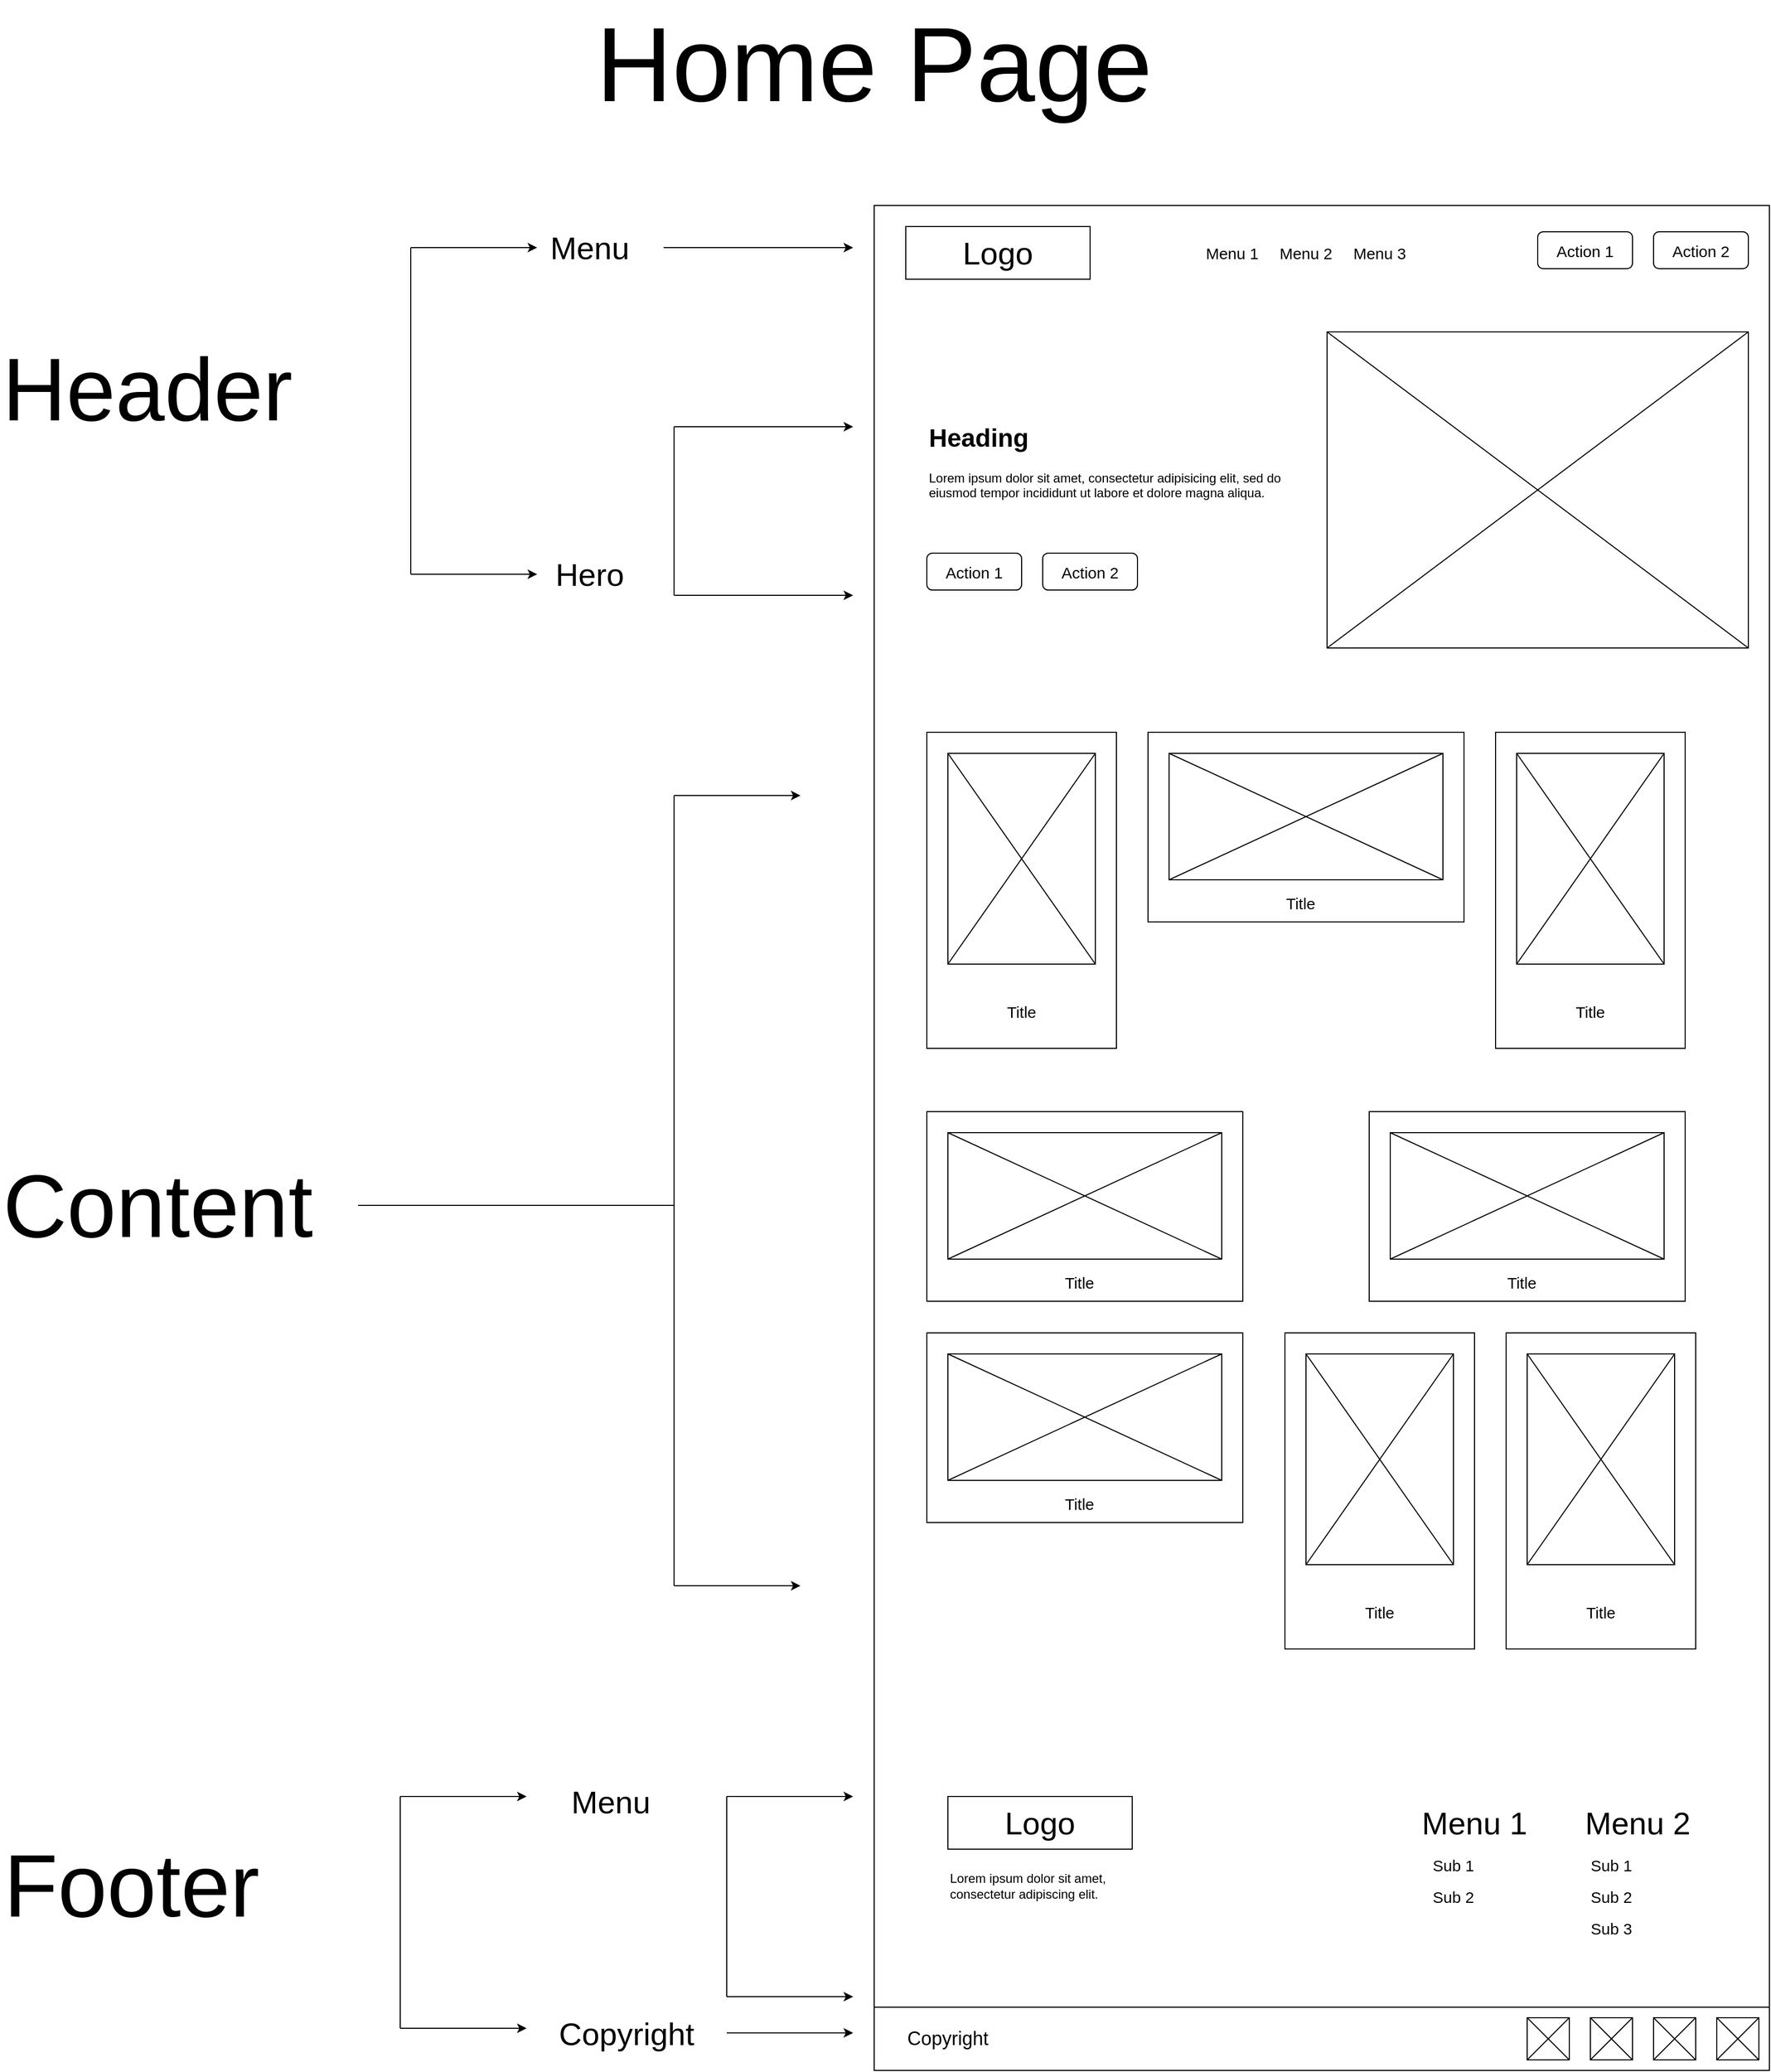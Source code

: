 <mxfile version="24.5.5" type="device" pages="6">
  <diagram name="Home-page" id="lN070y8RRjGW1xByY1JH">
    <mxGraphModel dx="2924" dy="2214" grid="1" gridSize="10" guides="1" tooltips="1" connect="1" arrows="1" fold="1" page="1" pageScale="1" pageWidth="850" pageHeight="1100" math="0" shadow="0">
      <root>
        <mxCell id="0" />
        <mxCell id="1" parent="0" />
        <mxCell id="jVnDX0ba2e9RQi2D9esa-1" value="" style="rounded=0;whiteSpace=wrap;html=1;" parent="1" vertex="1">
          <mxGeometry x="-20" y="-870" width="850" height="1770" as="geometry" />
        </mxCell>
        <mxCell id="jVnDX0ba2e9RQi2D9esa-2" value="&lt;font style=&quot;font-size: 30px;&quot;&gt;Logo&lt;/font&gt;" style="rounded=0;whiteSpace=wrap;html=1;" parent="1" vertex="1">
          <mxGeometry x="10" y="-850" width="175" height="50" as="geometry" />
        </mxCell>
        <mxCell id="jVnDX0ba2e9RQi2D9esa-3" value="Menu 1" style="text;html=1;align=center;verticalAlign=middle;whiteSpace=wrap;rounded=0;fontSize=15;" parent="1" vertex="1">
          <mxGeometry x="290" y="-840" width="60" height="30" as="geometry" />
        </mxCell>
        <mxCell id="jVnDX0ba2e9RQi2D9esa-4" value="Menu 2" style="text;html=1;align=center;verticalAlign=middle;whiteSpace=wrap;rounded=0;fontSize=15;" parent="1" vertex="1">
          <mxGeometry x="360" y="-840" width="60" height="30" as="geometry" />
        </mxCell>
        <mxCell id="jVnDX0ba2e9RQi2D9esa-5" value="Menu 3" style="text;html=1;align=center;verticalAlign=middle;whiteSpace=wrap;rounded=0;fontSize=15;" parent="1" vertex="1">
          <mxGeometry x="420" y="-840" width="80" height="30" as="geometry" />
        </mxCell>
        <mxCell id="jVnDX0ba2e9RQi2D9esa-6" value="Action 1" style="rounded=1;whiteSpace=wrap;html=1;fontSize=15;" parent="1" vertex="1">
          <mxGeometry x="610" y="-845" width="90" height="35" as="geometry" />
        </mxCell>
        <mxCell id="jVnDX0ba2e9RQi2D9esa-7" value="Action 2" style="rounded=1;whiteSpace=wrap;html=1;fontSize=15;" parent="1" vertex="1">
          <mxGeometry x="720" y="-845" width="90" height="35" as="geometry" />
        </mxCell>
        <mxCell id="jVnDX0ba2e9RQi2D9esa-8" value="" style="rounded=0;whiteSpace=wrap;html=1;" parent="1" vertex="1">
          <mxGeometry x="410" y="-750" width="400" height="300" as="geometry" />
        </mxCell>
        <mxCell id="jVnDX0ba2e9RQi2D9esa-9" value="" style="endArrow=none;html=1;rounded=0;entryX=0;entryY=0;entryDx=0;entryDy=0;exitX=1;exitY=1;exitDx=0;exitDy=0;" parent="1" source="jVnDX0ba2e9RQi2D9esa-8" target="jVnDX0ba2e9RQi2D9esa-8" edge="1">
          <mxGeometry width="50" height="50" relative="1" as="geometry">
            <mxPoint x="500" y="-290" as="sourcePoint" />
            <mxPoint x="550" y="-340" as="targetPoint" />
          </mxGeometry>
        </mxCell>
        <mxCell id="jVnDX0ba2e9RQi2D9esa-10" value="" style="endArrow=none;html=1;rounded=0;entryX=0;entryY=1;entryDx=0;entryDy=0;exitX=1;exitY=0;exitDx=0;exitDy=0;" parent="1" source="jVnDX0ba2e9RQi2D9esa-8" target="jVnDX0ba2e9RQi2D9esa-8" edge="1">
          <mxGeometry width="50" height="50" relative="1" as="geometry">
            <mxPoint x="500" y="-290" as="sourcePoint" />
            <mxPoint x="550" y="-340" as="targetPoint" />
          </mxGeometry>
        </mxCell>
        <mxCell id="jVnDX0ba2e9RQi2D9esa-11" value="&lt;h1 style=&quot;margin-top: 0px;&quot;&gt;Heading&lt;/h1&gt;&lt;p&gt;Lorem ipsum dolor sit amet, consectetur adipisicing elit, sed do eiusmod tempor incididunt ut labore et dolore magna aliqua.&lt;/p&gt;" style="text;html=1;whiteSpace=wrap;overflow=hidden;rounded=0;" parent="1" vertex="1">
          <mxGeometry x="30" y="-670" width="360" height="100" as="geometry" />
        </mxCell>
        <mxCell id="jVnDX0ba2e9RQi2D9esa-12" value="Action 1" style="rounded=1;whiteSpace=wrap;html=1;fontSize=15;" parent="1" vertex="1">
          <mxGeometry x="30" y="-540" width="90" height="35" as="geometry" />
        </mxCell>
        <mxCell id="jVnDX0ba2e9RQi2D9esa-13" value="Action 2" style="rounded=1;whiteSpace=wrap;html=1;fontSize=15;" parent="1" vertex="1">
          <mxGeometry x="140" y="-540" width="90" height="35" as="geometry" />
        </mxCell>
        <mxCell id="jVnDX0ba2e9RQi2D9esa-20" value="" style="group" parent="1" vertex="1" connectable="0">
          <mxGeometry x="30" y="-370" width="180" height="300" as="geometry" />
        </mxCell>
        <mxCell id="jVnDX0ba2e9RQi2D9esa-14" value="" style="rounded=0;whiteSpace=wrap;html=1;" parent="jVnDX0ba2e9RQi2D9esa-20" vertex="1">
          <mxGeometry width="180" height="300" as="geometry" />
        </mxCell>
        <mxCell id="jVnDX0ba2e9RQi2D9esa-15" value="" style="rounded=0;whiteSpace=wrap;html=1;" parent="jVnDX0ba2e9RQi2D9esa-20" vertex="1">
          <mxGeometry x="20" y="20" width="140" height="200" as="geometry" />
        </mxCell>
        <mxCell id="jVnDX0ba2e9RQi2D9esa-16" value="Title" style="text;html=1;align=center;verticalAlign=middle;whiteSpace=wrap;rounded=0;fontSize=15;" parent="jVnDX0ba2e9RQi2D9esa-20" vertex="1">
          <mxGeometry x="60" y="250" width="60" height="30" as="geometry" />
        </mxCell>
        <mxCell id="jVnDX0ba2e9RQi2D9esa-46" value="" style="endArrow=none;html=1;rounded=0;exitX=0;exitY=1;exitDx=0;exitDy=0;entryX=1;entryY=0;entryDx=0;entryDy=0;" parent="jVnDX0ba2e9RQi2D9esa-20" source="jVnDX0ba2e9RQi2D9esa-15" target="jVnDX0ba2e9RQi2D9esa-15" edge="1">
          <mxGeometry width="50" height="50" relative="1" as="geometry">
            <mxPoint x="470" y="550" as="sourcePoint" />
            <mxPoint x="520" y="500" as="targetPoint" />
          </mxGeometry>
        </mxCell>
        <mxCell id="jVnDX0ba2e9RQi2D9esa-47" value="" style="endArrow=none;html=1;rounded=0;exitX=1;exitY=1;exitDx=0;exitDy=0;entryX=0;entryY=0;entryDx=0;entryDy=0;" parent="jVnDX0ba2e9RQi2D9esa-20" source="jVnDX0ba2e9RQi2D9esa-15" target="jVnDX0ba2e9RQi2D9esa-15" edge="1">
          <mxGeometry width="50" height="50" relative="1" as="geometry">
            <mxPoint x="30" y="230" as="sourcePoint" />
            <mxPoint x="170" y="30" as="targetPoint" />
          </mxGeometry>
        </mxCell>
        <mxCell id="jVnDX0ba2e9RQi2D9esa-21" value="" style="group" parent="1" vertex="1" connectable="0">
          <mxGeometry x="570" y="-370" width="180" height="300" as="geometry" />
        </mxCell>
        <mxCell id="jVnDX0ba2e9RQi2D9esa-22" value="" style="rounded=0;whiteSpace=wrap;html=1;" parent="jVnDX0ba2e9RQi2D9esa-21" vertex="1">
          <mxGeometry width="180" height="300" as="geometry" />
        </mxCell>
        <mxCell id="jVnDX0ba2e9RQi2D9esa-23" value="" style="rounded=0;whiteSpace=wrap;html=1;" parent="jVnDX0ba2e9RQi2D9esa-21" vertex="1">
          <mxGeometry x="20" y="20" width="140" height="200" as="geometry" />
        </mxCell>
        <mxCell id="jVnDX0ba2e9RQi2D9esa-24" value="Title" style="text;html=1;align=center;verticalAlign=middle;whiteSpace=wrap;rounded=0;fontSize=15;" parent="jVnDX0ba2e9RQi2D9esa-21" vertex="1">
          <mxGeometry x="60" y="250" width="60" height="30" as="geometry" />
        </mxCell>
        <mxCell id="jVnDX0ba2e9RQi2D9esa-51" value="" style="endArrow=none;html=1;rounded=0;entryX=1;entryY=0;entryDx=0;entryDy=0;exitX=0;exitY=1;exitDx=0;exitDy=0;" parent="jVnDX0ba2e9RQi2D9esa-21" source="jVnDX0ba2e9RQi2D9esa-23" target="jVnDX0ba2e9RQi2D9esa-23" edge="1">
          <mxGeometry width="50" height="50" relative="1" as="geometry">
            <mxPoint x="-140" y="300" as="sourcePoint" />
            <mxPoint x="-90" y="250" as="targetPoint" />
          </mxGeometry>
        </mxCell>
        <mxCell id="jVnDX0ba2e9RQi2D9esa-52" value="" style="endArrow=none;html=1;rounded=0;entryX=0;entryY=0;entryDx=0;entryDy=0;exitX=1;exitY=1;exitDx=0;exitDy=0;" parent="jVnDX0ba2e9RQi2D9esa-21" source="jVnDX0ba2e9RQi2D9esa-23" target="jVnDX0ba2e9RQi2D9esa-23" edge="1">
          <mxGeometry width="50" height="50" relative="1" as="geometry">
            <mxPoint x="-140" y="300" as="sourcePoint" />
            <mxPoint x="-90" y="250" as="targetPoint" />
          </mxGeometry>
        </mxCell>
        <mxCell id="jVnDX0ba2e9RQi2D9esa-25" value="" style="group" parent="1" vertex="1" connectable="0">
          <mxGeometry x="240" y="-370" width="300" height="180" as="geometry" />
        </mxCell>
        <mxCell id="jVnDX0ba2e9RQi2D9esa-17" value="" style="rounded=0;whiteSpace=wrap;html=1;" parent="jVnDX0ba2e9RQi2D9esa-25" vertex="1">
          <mxGeometry width="300" height="180" as="geometry" />
        </mxCell>
        <mxCell id="jVnDX0ba2e9RQi2D9esa-18" value="" style="rounded=0;whiteSpace=wrap;html=1;" parent="jVnDX0ba2e9RQi2D9esa-25" vertex="1">
          <mxGeometry x="20" y="20" width="260" height="120" as="geometry" />
        </mxCell>
        <mxCell id="jVnDX0ba2e9RQi2D9esa-19" value="Title" style="text;html=1;align=center;verticalAlign=middle;whiteSpace=wrap;rounded=0;fontSize=15;" parent="jVnDX0ba2e9RQi2D9esa-25" vertex="1">
          <mxGeometry x="115" y="147" width="60" height="30" as="geometry" />
        </mxCell>
        <mxCell id="jVnDX0ba2e9RQi2D9esa-48" value="" style="endArrow=none;html=1;rounded=0;entryX=0;entryY=1;entryDx=0;entryDy=0;exitX=1;exitY=0;exitDx=0;exitDy=0;" parent="jVnDX0ba2e9RQi2D9esa-25" source="jVnDX0ba2e9RQi2D9esa-18" target="jVnDX0ba2e9RQi2D9esa-18" edge="1">
          <mxGeometry width="50" height="50" relative="1" as="geometry">
            <mxPoint x="260" y="550" as="sourcePoint" />
            <mxPoint x="310" y="500" as="targetPoint" />
          </mxGeometry>
        </mxCell>
        <mxCell id="jVnDX0ba2e9RQi2D9esa-49" value="" style="endArrow=none;html=1;rounded=0;entryX=0;entryY=0;entryDx=0;entryDy=0;exitX=1;exitY=1;exitDx=0;exitDy=0;" parent="jVnDX0ba2e9RQi2D9esa-25" source="jVnDX0ba2e9RQi2D9esa-18" target="jVnDX0ba2e9RQi2D9esa-18" edge="1">
          <mxGeometry width="50" height="50" relative="1" as="geometry">
            <mxPoint x="260" y="550" as="sourcePoint" />
            <mxPoint x="310" y="500" as="targetPoint" />
          </mxGeometry>
        </mxCell>
        <mxCell id="jVnDX0ba2e9RQi2D9esa-26" value="" style="group" parent="1" vertex="1" connectable="0">
          <mxGeometry x="30" y="-10" width="300" height="180" as="geometry" />
        </mxCell>
        <mxCell id="jVnDX0ba2e9RQi2D9esa-27" value="" style="rounded=0;whiteSpace=wrap;html=1;" parent="jVnDX0ba2e9RQi2D9esa-26" vertex="1">
          <mxGeometry width="300" height="180" as="geometry" />
        </mxCell>
        <mxCell id="jVnDX0ba2e9RQi2D9esa-28" value="" style="rounded=0;whiteSpace=wrap;html=1;" parent="jVnDX0ba2e9RQi2D9esa-26" vertex="1">
          <mxGeometry x="20" y="20" width="260" height="120" as="geometry" />
        </mxCell>
        <mxCell id="jVnDX0ba2e9RQi2D9esa-29" value="Title" style="text;html=1;align=center;verticalAlign=middle;whiteSpace=wrap;rounded=0;fontSize=15;" parent="jVnDX0ba2e9RQi2D9esa-26" vertex="1">
          <mxGeometry x="115" y="147" width="60" height="30" as="geometry" />
        </mxCell>
        <mxCell id="jVnDX0ba2e9RQi2D9esa-53" value="" style="endArrow=none;html=1;rounded=0;entryX=0;entryY=0;entryDx=0;entryDy=0;exitX=1;exitY=1;exitDx=0;exitDy=0;" parent="jVnDX0ba2e9RQi2D9esa-26" source="jVnDX0ba2e9RQi2D9esa-28" target="jVnDX0ba2e9RQi2D9esa-28" edge="1">
          <mxGeometry width="50" height="50" relative="1" as="geometry">
            <mxPoint x="400" y="520" as="sourcePoint" />
            <mxPoint x="450" y="470" as="targetPoint" />
          </mxGeometry>
        </mxCell>
        <mxCell id="jVnDX0ba2e9RQi2D9esa-54" value="" style="endArrow=none;html=1;rounded=0;exitX=0;exitY=1;exitDx=0;exitDy=0;entryX=1;entryY=0;entryDx=0;entryDy=0;" parent="jVnDX0ba2e9RQi2D9esa-26" source="jVnDX0ba2e9RQi2D9esa-28" target="jVnDX0ba2e9RQi2D9esa-28" edge="1">
          <mxGeometry width="50" height="50" relative="1" as="geometry">
            <mxPoint x="400" y="520" as="sourcePoint" />
            <mxPoint x="450" y="470" as="targetPoint" />
          </mxGeometry>
        </mxCell>
        <mxCell id="jVnDX0ba2e9RQi2D9esa-30" value="" style="group" parent="1" vertex="1" connectable="0">
          <mxGeometry x="450" y="-10" width="300" height="180" as="geometry" />
        </mxCell>
        <mxCell id="jVnDX0ba2e9RQi2D9esa-31" value="" style="rounded=0;whiteSpace=wrap;html=1;" parent="jVnDX0ba2e9RQi2D9esa-30" vertex="1">
          <mxGeometry width="300" height="180" as="geometry" />
        </mxCell>
        <mxCell id="jVnDX0ba2e9RQi2D9esa-32" value="" style="rounded=0;whiteSpace=wrap;html=1;" parent="jVnDX0ba2e9RQi2D9esa-30" vertex="1">
          <mxGeometry x="20" y="20" width="260" height="120" as="geometry" />
        </mxCell>
        <mxCell id="jVnDX0ba2e9RQi2D9esa-33" value="Title" style="text;html=1;align=center;verticalAlign=middle;whiteSpace=wrap;rounded=0;fontSize=15;" parent="jVnDX0ba2e9RQi2D9esa-30" vertex="1">
          <mxGeometry x="115" y="147" width="60" height="30" as="geometry" />
        </mxCell>
        <mxCell id="jVnDX0ba2e9RQi2D9esa-55" value="" style="endArrow=none;html=1;rounded=0;entryX=0;entryY=1;entryDx=0;entryDy=0;exitX=1;exitY=0;exitDx=0;exitDy=0;" parent="jVnDX0ba2e9RQi2D9esa-30" source="jVnDX0ba2e9RQi2D9esa-32" target="jVnDX0ba2e9RQi2D9esa-32" edge="1">
          <mxGeometry width="50" height="50" relative="1" as="geometry">
            <mxPoint x="-50" y="250" as="sourcePoint" />
            <mxPoint y="200" as="targetPoint" />
          </mxGeometry>
        </mxCell>
        <mxCell id="jVnDX0ba2e9RQi2D9esa-56" value="" style="endArrow=none;html=1;rounded=0;entryX=0;entryY=0;entryDx=0;entryDy=0;exitX=1;exitY=1;exitDx=0;exitDy=0;" parent="jVnDX0ba2e9RQi2D9esa-30" source="jVnDX0ba2e9RQi2D9esa-32" target="jVnDX0ba2e9RQi2D9esa-32" edge="1">
          <mxGeometry width="50" height="50" relative="1" as="geometry">
            <mxPoint x="-50" y="250" as="sourcePoint" />
            <mxPoint y="200" as="targetPoint" />
          </mxGeometry>
        </mxCell>
        <mxCell id="jVnDX0ba2e9RQi2D9esa-34" value="" style="group" parent="1" vertex="1" connectable="0">
          <mxGeometry x="370" y="200" width="180" height="300" as="geometry" />
        </mxCell>
        <mxCell id="jVnDX0ba2e9RQi2D9esa-35" value="" style="rounded=0;whiteSpace=wrap;html=1;" parent="jVnDX0ba2e9RQi2D9esa-34" vertex="1">
          <mxGeometry width="180" height="300" as="geometry" />
        </mxCell>
        <mxCell id="jVnDX0ba2e9RQi2D9esa-36" value="" style="rounded=0;whiteSpace=wrap;html=1;" parent="jVnDX0ba2e9RQi2D9esa-34" vertex="1">
          <mxGeometry x="20" y="20" width="140" height="200" as="geometry" />
        </mxCell>
        <mxCell id="jVnDX0ba2e9RQi2D9esa-37" value="Title" style="text;html=1;align=center;verticalAlign=middle;whiteSpace=wrap;rounded=0;fontSize=15;" parent="jVnDX0ba2e9RQi2D9esa-34" vertex="1">
          <mxGeometry x="60" y="250" width="60" height="30" as="geometry" />
        </mxCell>
        <mxCell id="jVnDX0ba2e9RQi2D9esa-60" value="" style="endArrow=none;html=1;rounded=0;entryX=1;entryY=0;entryDx=0;entryDy=0;exitX=0;exitY=1;exitDx=0;exitDy=0;" parent="jVnDX0ba2e9RQi2D9esa-34" source="jVnDX0ba2e9RQi2D9esa-36" target="jVnDX0ba2e9RQi2D9esa-36" edge="1">
          <mxGeometry width="50" height="50" relative="1" as="geometry">
            <mxPoint x="-50" y="210" as="sourcePoint" />
            <mxPoint y="160" as="targetPoint" />
          </mxGeometry>
        </mxCell>
        <mxCell id="jVnDX0ba2e9RQi2D9esa-61" value="" style="endArrow=none;html=1;rounded=0;entryX=0;entryY=0;entryDx=0;entryDy=0;exitX=1;exitY=1;exitDx=0;exitDy=0;" parent="jVnDX0ba2e9RQi2D9esa-34" source="jVnDX0ba2e9RQi2D9esa-36" target="jVnDX0ba2e9RQi2D9esa-36" edge="1">
          <mxGeometry width="50" height="50" relative="1" as="geometry">
            <mxPoint x="-50" y="210" as="sourcePoint" />
            <mxPoint y="160" as="targetPoint" />
          </mxGeometry>
        </mxCell>
        <mxCell id="jVnDX0ba2e9RQi2D9esa-38" value="" style="group" parent="1" vertex="1" connectable="0">
          <mxGeometry x="30" y="200" width="300" height="180" as="geometry" />
        </mxCell>
        <mxCell id="jVnDX0ba2e9RQi2D9esa-39" value="" style="rounded=0;whiteSpace=wrap;html=1;" parent="jVnDX0ba2e9RQi2D9esa-38" vertex="1">
          <mxGeometry width="300" height="180" as="geometry" />
        </mxCell>
        <mxCell id="jVnDX0ba2e9RQi2D9esa-40" value="" style="rounded=0;whiteSpace=wrap;html=1;" parent="jVnDX0ba2e9RQi2D9esa-38" vertex="1">
          <mxGeometry x="20" y="20" width="260" height="120" as="geometry" />
        </mxCell>
        <mxCell id="jVnDX0ba2e9RQi2D9esa-41" value="Title" style="text;html=1;align=center;verticalAlign=middle;whiteSpace=wrap;rounded=0;fontSize=15;" parent="jVnDX0ba2e9RQi2D9esa-38" vertex="1">
          <mxGeometry x="115" y="147" width="60" height="30" as="geometry" />
        </mxCell>
        <mxCell id="jVnDX0ba2e9RQi2D9esa-57" value="" style="endArrow=none;html=1;rounded=0;entryX=0;entryY=0;entryDx=0;entryDy=0;exitX=1;exitY=1;exitDx=0;exitDy=0;" parent="jVnDX0ba2e9RQi2D9esa-38" source="jVnDX0ba2e9RQi2D9esa-40" target="jVnDX0ba2e9RQi2D9esa-40" edge="1">
          <mxGeometry width="50" height="50" relative="1" as="geometry">
            <mxPoint x="290" y="210" as="sourcePoint" />
            <mxPoint x="340" y="160" as="targetPoint" />
          </mxGeometry>
        </mxCell>
        <mxCell id="jVnDX0ba2e9RQi2D9esa-59" value="" style="endArrow=none;html=1;rounded=0;entryX=1;entryY=0;entryDx=0;entryDy=0;exitX=0;exitY=1;exitDx=0;exitDy=0;" parent="jVnDX0ba2e9RQi2D9esa-38" source="jVnDX0ba2e9RQi2D9esa-40" target="jVnDX0ba2e9RQi2D9esa-40" edge="1">
          <mxGeometry width="50" height="50" relative="1" as="geometry">
            <mxPoint x="20" y="141" as="sourcePoint" />
            <mxPoint x="340" y="160" as="targetPoint" />
          </mxGeometry>
        </mxCell>
        <mxCell id="jVnDX0ba2e9RQi2D9esa-42" value="" style="group" parent="1" vertex="1" connectable="0">
          <mxGeometry x="580" y="200" width="180" height="300" as="geometry" />
        </mxCell>
        <mxCell id="jVnDX0ba2e9RQi2D9esa-43" value="" style="rounded=0;whiteSpace=wrap;html=1;" parent="jVnDX0ba2e9RQi2D9esa-42" vertex="1">
          <mxGeometry width="180" height="300" as="geometry" />
        </mxCell>
        <mxCell id="jVnDX0ba2e9RQi2D9esa-44" value="" style="rounded=0;whiteSpace=wrap;html=1;" parent="jVnDX0ba2e9RQi2D9esa-42" vertex="1">
          <mxGeometry x="20" y="20" width="140" height="200" as="geometry" />
        </mxCell>
        <mxCell id="jVnDX0ba2e9RQi2D9esa-45" value="Title" style="text;html=1;align=center;verticalAlign=middle;whiteSpace=wrap;rounded=0;fontSize=15;" parent="jVnDX0ba2e9RQi2D9esa-42" vertex="1">
          <mxGeometry x="60" y="250" width="60" height="30" as="geometry" />
        </mxCell>
        <mxCell id="jVnDX0ba2e9RQi2D9esa-62" value="" style="endArrow=none;html=1;rounded=0;entryX=1;entryY=0;entryDx=0;entryDy=0;exitX=0;exitY=1;exitDx=0;exitDy=0;" parent="jVnDX0ba2e9RQi2D9esa-42" source="jVnDX0ba2e9RQi2D9esa-44" target="jVnDX0ba2e9RQi2D9esa-44" edge="1">
          <mxGeometry width="50" height="50" relative="1" as="geometry">
            <mxPoint x="-260" y="210" as="sourcePoint" />
            <mxPoint x="-210" y="160" as="targetPoint" />
          </mxGeometry>
        </mxCell>
        <mxCell id="jVnDX0ba2e9RQi2D9esa-63" value="" style="endArrow=none;html=1;rounded=0;entryX=0;entryY=0;entryDx=0;entryDy=0;exitX=1;exitY=1;exitDx=0;exitDy=0;" parent="jVnDX0ba2e9RQi2D9esa-42" source="jVnDX0ba2e9RQi2D9esa-44" target="jVnDX0ba2e9RQi2D9esa-44" edge="1">
          <mxGeometry width="50" height="50" relative="1" as="geometry">
            <mxPoint x="-260" y="210" as="sourcePoint" />
            <mxPoint x="-210" y="160" as="targetPoint" />
          </mxGeometry>
        </mxCell>
        <mxCell id="jVnDX0ba2e9RQi2D9esa-64" value="&lt;font style=&quot;font-size: 30px;&quot;&gt;Logo&lt;/font&gt;" style="rounded=0;whiteSpace=wrap;html=1;" parent="1" vertex="1">
          <mxGeometry x="50" y="640" width="175" height="50" as="geometry" />
        </mxCell>
        <mxCell id="jVnDX0ba2e9RQi2D9esa-65" value="Lorem ipsum dolor sit amet, consectetur adipiscing elit." style="text;html=1;align=left;verticalAlign=middle;whiteSpace=wrap;rounded=0;" parent="1" vertex="1">
          <mxGeometry x="49.5" y="700" width="190" height="50" as="geometry" />
        </mxCell>
        <mxCell id="jVnDX0ba2e9RQi2D9esa-66" value="Menu 1" style="text;html=1;align=center;verticalAlign=middle;whiteSpace=wrap;rounded=0;fontSize=30;" parent="1" vertex="1">
          <mxGeometry x="490" y="650" width="120" height="30" as="geometry" />
        </mxCell>
        <mxCell id="jVnDX0ba2e9RQi2D9esa-67" value="Menu 2" style="text;html=1;align=center;verticalAlign=middle;whiteSpace=wrap;rounded=0;fontSize=30;" parent="1" vertex="1">
          <mxGeometry x="650" y="650" width="110" height="30" as="geometry" />
        </mxCell>
        <mxCell id="jVnDX0ba2e9RQi2D9esa-68" value="Sub 1" style="text;html=1;align=center;verticalAlign=middle;whiteSpace=wrap;rounded=0;fontSize=15;" parent="1" vertex="1">
          <mxGeometry x="500" y="690" width="60" height="30" as="geometry" />
        </mxCell>
        <mxCell id="jVnDX0ba2e9RQi2D9esa-70" value="Sub 2" style="text;html=1;align=center;verticalAlign=middle;whiteSpace=wrap;rounded=0;fontSize=15;" parent="1" vertex="1">
          <mxGeometry x="500" y="720" width="60" height="30" as="geometry" />
        </mxCell>
        <mxCell id="jVnDX0ba2e9RQi2D9esa-71" value="Sub 1" style="text;html=1;align=center;verticalAlign=middle;whiteSpace=wrap;rounded=0;fontSize=15;" parent="1" vertex="1">
          <mxGeometry x="650" y="690" width="60" height="30" as="geometry" />
        </mxCell>
        <mxCell id="jVnDX0ba2e9RQi2D9esa-72" value="Sub 2" style="text;html=1;align=center;verticalAlign=middle;whiteSpace=wrap;rounded=0;fontSize=15;" parent="1" vertex="1">
          <mxGeometry x="650" y="720" width="60" height="30" as="geometry" />
        </mxCell>
        <mxCell id="jVnDX0ba2e9RQi2D9esa-73" value="Sub 3" style="text;html=1;align=center;verticalAlign=middle;whiteSpace=wrap;rounded=0;fontSize=15;" parent="1" vertex="1">
          <mxGeometry x="650" y="750" width="60" height="30" as="geometry" />
        </mxCell>
        <mxCell id="jVnDX0ba2e9RQi2D9esa-74" value="" style="rounded=0;whiteSpace=wrap;html=1;" parent="1" vertex="1">
          <mxGeometry x="-20" y="840" width="850" height="60" as="geometry" />
        </mxCell>
        <mxCell id="jVnDX0ba2e9RQi2D9esa-75" value="Copyright" style="text;html=1;align=center;verticalAlign=middle;whiteSpace=wrap;rounded=0;fontSize=18;" parent="1" vertex="1">
          <mxGeometry x="10" y="855" width="80" height="30" as="geometry" />
        </mxCell>
        <mxCell id="jVnDX0ba2e9RQi2D9esa-79" value="" style="group" parent="1" vertex="1" connectable="0">
          <mxGeometry x="780" y="850" width="40" height="40" as="geometry" />
        </mxCell>
        <mxCell id="jVnDX0ba2e9RQi2D9esa-76" value="" style="rounded=0;whiteSpace=wrap;html=1;" parent="jVnDX0ba2e9RQi2D9esa-79" vertex="1">
          <mxGeometry width="40" height="40" as="geometry" />
        </mxCell>
        <mxCell id="jVnDX0ba2e9RQi2D9esa-77" value="" style="endArrow=none;html=1;rounded=0;exitX=0;exitY=1;exitDx=0;exitDy=0;entryX=1;entryY=0;entryDx=0;entryDy=0;" parent="jVnDX0ba2e9RQi2D9esa-79" source="jVnDX0ba2e9RQi2D9esa-76" target="jVnDX0ba2e9RQi2D9esa-76" edge="1">
          <mxGeometry width="50" height="50" relative="1" as="geometry">
            <mxPoint x="860" y="40" as="sourcePoint" />
            <mxPoint x="910" y="-10" as="targetPoint" />
          </mxGeometry>
        </mxCell>
        <mxCell id="jVnDX0ba2e9RQi2D9esa-78" value="" style="endArrow=none;html=1;rounded=0;exitX=0;exitY=0;exitDx=0;exitDy=0;entryX=1;entryY=1;entryDx=0;entryDy=0;" parent="jVnDX0ba2e9RQi2D9esa-79" source="jVnDX0ba2e9RQi2D9esa-76" target="jVnDX0ba2e9RQi2D9esa-76" edge="1">
          <mxGeometry width="50" height="50" relative="1" as="geometry">
            <mxPoint x="860" y="160" as="sourcePoint" />
            <mxPoint x="910" y="110" as="targetPoint" />
          </mxGeometry>
        </mxCell>
        <mxCell id="jVnDX0ba2e9RQi2D9esa-80" value="" style="group" parent="1" vertex="1" connectable="0">
          <mxGeometry x="720" y="850" width="40" height="40" as="geometry" />
        </mxCell>
        <mxCell id="jVnDX0ba2e9RQi2D9esa-81" value="" style="rounded=0;whiteSpace=wrap;html=1;" parent="jVnDX0ba2e9RQi2D9esa-80" vertex="1">
          <mxGeometry width="40" height="40" as="geometry" />
        </mxCell>
        <mxCell id="jVnDX0ba2e9RQi2D9esa-82" value="" style="endArrow=none;html=1;rounded=0;exitX=0;exitY=1;exitDx=0;exitDy=0;entryX=1;entryY=0;entryDx=0;entryDy=0;" parent="jVnDX0ba2e9RQi2D9esa-80" source="jVnDX0ba2e9RQi2D9esa-81" target="jVnDX0ba2e9RQi2D9esa-81" edge="1">
          <mxGeometry width="50" height="50" relative="1" as="geometry">
            <mxPoint x="860" y="40" as="sourcePoint" />
            <mxPoint x="910" y="-10" as="targetPoint" />
          </mxGeometry>
        </mxCell>
        <mxCell id="jVnDX0ba2e9RQi2D9esa-83" value="" style="endArrow=none;html=1;rounded=0;exitX=0;exitY=0;exitDx=0;exitDy=0;entryX=1;entryY=1;entryDx=0;entryDy=0;" parent="jVnDX0ba2e9RQi2D9esa-80" source="jVnDX0ba2e9RQi2D9esa-81" target="jVnDX0ba2e9RQi2D9esa-81" edge="1">
          <mxGeometry width="50" height="50" relative="1" as="geometry">
            <mxPoint x="860" y="160" as="sourcePoint" />
            <mxPoint x="910" y="110" as="targetPoint" />
          </mxGeometry>
        </mxCell>
        <mxCell id="jVnDX0ba2e9RQi2D9esa-85" value="" style="rounded=0;whiteSpace=wrap;html=1;" parent="1" vertex="1">
          <mxGeometry x="660" y="850" width="40" height="40" as="geometry" />
        </mxCell>
        <mxCell id="jVnDX0ba2e9RQi2D9esa-86" value="" style="endArrow=none;html=1;rounded=0;exitX=0;exitY=1;exitDx=0;exitDy=0;entryX=1;entryY=0;entryDx=0;entryDy=0;" parent="1" source="jVnDX0ba2e9RQi2D9esa-85" target="jVnDX0ba2e9RQi2D9esa-85" edge="1">
          <mxGeometry width="50" height="50" relative="1" as="geometry">
            <mxPoint x="1660" y="910" as="sourcePoint" />
            <mxPoint x="1710" y="860" as="targetPoint" />
          </mxGeometry>
        </mxCell>
        <mxCell id="jVnDX0ba2e9RQi2D9esa-87" value="" style="endArrow=none;html=1;rounded=0;exitX=0;exitY=0;exitDx=0;exitDy=0;entryX=1;entryY=1;entryDx=0;entryDy=0;" parent="1" source="jVnDX0ba2e9RQi2D9esa-85" target="jVnDX0ba2e9RQi2D9esa-85" edge="1">
          <mxGeometry width="50" height="50" relative="1" as="geometry">
            <mxPoint x="1660" y="1030" as="sourcePoint" />
            <mxPoint x="1710" y="980" as="targetPoint" />
          </mxGeometry>
        </mxCell>
        <mxCell id="jVnDX0ba2e9RQi2D9esa-88" value="" style="group" parent="1" vertex="1" connectable="0">
          <mxGeometry x="600" y="850" width="40" height="40" as="geometry" />
        </mxCell>
        <mxCell id="jVnDX0ba2e9RQi2D9esa-89" value="" style="rounded=0;whiteSpace=wrap;html=1;" parent="jVnDX0ba2e9RQi2D9esa-88" vertex="1">
          <mxGeometry width="40" height="40" as="geometry" />
        </mxCell>
        <mxCell id="jVnDX0ba2e9RQi2D9esa-90" value="" style="endArrow=none;html=1;rounded=0;exitX=0;exitY=1;exitDx=0;exitDy=0;entryX=1;entryY=0;entryDx=0;entryDy=0;" parent="jVnDX0ba2e9RQi2D9esa-88" source="jVnDX0ba2e9RQi2D9esa-89" target="jVnDX0ba2e9RQi2D9esa-89" edge="1">
          <mxGeometry width="50" height="50" relative="1" as="geometry">
            <mxPoint x="860" y="40" as="sourcePoint" />
            <mxPoint x="910" y="-10" as="targetPoint" />
          </mxGeometry>
        </mxCell>
        <mxCell id="jVnDX0ba2e9RQi2D9esa-91" value="" style="endArrow=none;html=1;rounded=0;exitX=0;exitY=0;exitDx=0;exitDy=0;entryX=1;entryY=1;entryDx=0;entryDy=0;" parent="jVnDX0ba2e9RQi2D9esa-88" source="jVnDX0ba2e9RQi2D9esa-89" target="jVnDX0ba2e9RQi2D9esa-89" edge="1">
          <mxGeometry width="50" height="50" relative="1" as="geometry">
            <mxPoint x="860" y="160" as="sourcePoint" />
            <mxPoint x="910" y="110" as="targetPoint" />
          </mxGeometry>
        </mxCell>
        <mxCell id="jVnDX0ba2e9RQi2D9esa-92" value="Header" style="text;html=1;align=center;verticalAlign=middle;whiteSpace=wrap;rounded=0;fontSize=84;" parent="1" vertex="1">
          <mxGeometry x="-850" y="-730" width="280" height="70" as="geometry" />
        </mxCell>
        <mxCell id="jVnDX0ba2e9RQi2D9esa-93" value="" style="endArrow=none;html=1;rounded=0;" parent="1" edge="1">
          <mxGeometry width="50" height="50" relative="1" as="geometry">
            <mxPoint x="-460" y="-520" as="sourcePoint" />
            <mxPoint x="-460" y="-830" as="targetPoint" />
          </mxGeometry>
        </mxCell>
        <mxCell id="jVnDX0ba2e9RQi2D9esa-94" value="" style="endArrow=classic;html=1;rounded=0;" parent="1" edge="1">
          <mxGeometry width="50" height="50" relative="1" as="geometry">
            <mxPoint x="-460" y="-830" as="sourcePoint" />
            <mxPoint x="-340" y="-830" as="targetPoint" />
          </mxGeometry>
        </mxCell>
        <mxCell id="jVnDX0ba2e9RQi2D9esa-95" value="" style="endArrow=classic;html=1;rounded=0;" parent="1" edge="1">
          <mxGeometry width="50" height="50" relative="1" as="geometry">
            <mxPoint x="-460" y="-520" as="sourcePoint" />
            <mxPoint x="-340" y="-520" as="targetPoint" />
          </mxGeometry>
        </mxCell>
        <mxCell id="jVnDX0ba2e9RQi2D9esa-96" value="Menu" style="text;html=1;align=center;verticalAlign=middle;whiteSpace=wrap;rounded=0;fontSize=30;" parent="1" vertex="1">
          <mxGeometry x="-320" y="-845" width="60" height="30" as="geometry" />
        </mxCell>
        <mxCell id="jVnDX0ba2e9RQi2D9esa-97" value="Hero" style="text;html=1;align=center;verticalAlign=middle;whiteSpace=wrap;rounded=0;fontSize=30;" parent="1" vertex="1">
          <mxGeometry x="-320" y="-535" width="60" height="30" as="geometry" />
        </mxCell>
        <mxCell id="jVnDX0ba2e9RQi2D9esa-98" value="" style="endArrow=classic;html=1;rounded=0;" parent="1" edge="1">
          <mxGeometry width="50" height="50" relative="1" as="geometry">
            <mxPoint x="-220" y="-830" as="sourcePoint" />
            <mxPoint x="-40" y="-830" as="targetPoint" />
          </mxGeometry>
        </mxCell>
        <mxCell id="jVnDX0ba2e9RQi2D9esa-99" value="" style="endArrow=classic;html=1;rounded=0;" parent="1" edge="1">
          <mxGeometry width="50" height="50" relative="1" as="geometry">
            <mxPoint x="-210" y="-660" as="sourcePoint" />
            <mxPoint x="-40" y="-660" as="targetPoint" />
          </mxGeometry>
        </mxCell>
        <mxCell id="jVnDX0ba2e9RQi2D9esa-100" value="" style="endArrow=none;html=1;rounded=0;" parent="1" edge="1">
          <mxGeometry width="50" height="50" relative="1" as="geometry">
            <mxPoint x="-210" y="-660" as="sourcePoint" />
            <mxPoint x="-210" y="-500" as="targetPoint" />
          </mxGeometry>
        </mxCell>
        <mxCell id="jVnDX0ba2e9RQi2D9esa-101" value="" style="endArrow=classic;html=1;rounded=0;" parent="1" edge="1">
          <mxGeometry width="50" height="50" relative="1" as="geometry">
            <mxPoint x="-210" y="-500" as="sourcePoint" />
            <mxPoint x="-40" y="-500" as="targetPoint" />
          </mxGeometry>
        </mxCell>
        <mxCell id="jVnDX0ba2e9RQi2D9esa-102" value="Content" style="text;html=1;align=center;verticalAlign=middle;whiteSpace=wrap;rounded=0;fontSize=84;" parent="1" vertex="1">
          <mxGeometry x="-850" y="45" width="300" height="70" as="geometry" />
        </mxCell>
        <mxCell id="jVnDX0ba2e9RQi2D9esa-104" value="" style="endArrow=none;html=1;rounded=0;" parent="1" edge="1">
          <mxGeometry width="50" height="50" relative="1" as="geometry">
            <mxPoint x="-210" y="440" as="sourcePoint" />
            <mxPoint x="-210" y="-310" as="targetPoint" />
          </mxGeometry>
        </mxCell>
        <mxCell id="jVnDX0ba2e9RQi2D9esa-105" value="" style="endArrow=classic;html=1;rounded=0;" parent="1" edge="1">
          <mxGeometry width="50" height="50" relative="1" as="geometry">
            <mxPoint x="-210" y="-310" as="sourcePoint" />
            <mxPoint x="-90" y="-310" as="targetPoint" />
          </mxGeometry>
        </mxCell>
        <mxCell id="jVnDX0ba2e9RQi2D9esa-106" value="" style="endArrow=classic;html=1;rounded=0;" parent="1" edge="1">
          <mxGeometry width="50" height="50" relative="1" as="geometry">
            <mxPoint x="-210" y="440" as="sourcePoint" />
            <mxPoint x="-90" y="440" as="targetPoint" />
          </mxGeometry>
        </mxCell>
        <mxCell id="jVnDX0ba2e9RQi2D9esa-107" value="Footer" style="text;html=1;align=center;verticalAlign=middle;whiteSpace=wrap;rounded=0;fontSize=84;" parent="1" vertex="1">
          <mxGeometry x="-850" y="690" width="250" height="70" as="geometry" />
        </mxCell>
        <mxCell id="jVnDX0ba2e9RQi2D9esa-112" value="" style="group" parent="1" vertex="1" connectable="0">
          <mxGeometry x="-470" y="640" width="120" height="220" as="geometry" />
        </mxCell>
        <mxCell id="jVnDX0ba2e9RQi2D9esa-108" value="" style="endArrow=none;html=1;rounded=0;" parent="jVnDX0ba2e9RQi2D9esa-112" edge="1">
          <mxGeometry width="50" height="50" relative="1" as="geometry">
            <mxPoint y="220" as="sourcePoint" />
            <mxPoint as="targetPoint" />
          </mxGeometry>
        </mxCell>
        <mxCell id="jVnDX0ba2e9RQi2D9esa-109" value="" style="endArrow=classic;html=1;rounded=0;" parent="jVnDX0ba2e9RQi2D9esa-112" edge="1">
          <mxGeometry width="50" height="50" relative="1" as="geometry">
            <mxPoint as="sourcePoint" />
            <mxPoint x="120" as="targetPoint" />
          </mxGeometry>
        </mxCell>
        <mxCell id="jVnDX0ba2e9RQi2D9esa-110" value="" style="endArrow=classic;html=1;rounded=0;" parent="jVnDX0ba2e9RQi2D9esa-112" edge="1">
          <mxGeometry width="50" height="50" relative="1" as="geometry">
            <mxPoint y="220" as="sourcePoint" />
            <mxPoint x="120" y="220" as="targetPoint" />
          </mxGeometry>
        </mxCell>
        <mxCell id="jVnDX0ba2e9RQi2D9esa-113" value="Copyright" style="text;html=1;align=center;verticalAlign=middle;whiteSpace=wrap;rounded=0;fontSize=30;" parent="1" vertex="1">
          <mxGeometry x="-320" y="850" width="130" height="30" as="geometry" />
        </mxCell>
        <mxCell id="jVnDX0ba2e9RQi2D9esa-115" value="Menu" style="text;html=1;align=center;verticalAlign=middle;whiteSpace=wrap;rounded=0;fontSize=30;" parent="1" vertex="1">
          <mxGeometry x="-300" y="630" width="60" height="30" as="geometry" />
        </mxCell>
        <mxCell id="jVnDX0ba2e9RQi2D9esa-116" value="" style="endArrow=classic;html=1;rounded=0;" parent="1" edge="1">
          <mxGeometry width="50" height="50" relative="1" as="geometry">
            <mxPoint x="-160" y="864.38" as="sourcePoint" />
            <mxPoint x="-40" y="864.38" as="targetPoint" />
          </mxGeometry>
        </mxCell>
        <mxCell id="jVnDX0ba2e9RQi2D9esa-117" value="" style="group" parent="1" vertex="1" connectable="0">
          <mxGeometry x="-160" y="640" width="120" height="190" as="geometry" />
        </mxCell>
        <mxCell id="jVnDX0ba2e9RQi2D9esa-118" value="" style="endArrow=none;html=1;rounded=0;" parent="jVnDX0ba2e9RQi2D9esa-117" edge="1">
          <mxGeometry width="50" height="50" relative="1" as="geometry">
            <mxPoint y="190" as="sourcePoint" />
            <mxPoint as="targetPoint" />
          </mxGeometry>
        </mxCell>
        <mxCell id="jVnDX0ba2e9RQi2D9esa-119" value="" style="endArrow=classic;html=1;rounded=0;" parent="jVnDX0ba2e9RQi2D9esa-117" edge="1">
          <mxGeometry width="50" height="50" relative="1" as="geometry">
            <mxPoint as="sourcePoint" />
            <mxPoint x="120" as="targetPoint" />
          </mxGeometry>
        </mxCell>
        <mxCell id="jVnDX0ba2e9RQi2D9esa-120" value="" style="endArrow=classic;html=1;rounded=0;" parent="jVnDX0ba2e9RQi2D9esa-117" edge="1">
          <mxGeometry width="50" height="50" relative="1" as="geometry">
            <mxPoint y="190" as="sourcePoint" />
            <mxPoint x="120" y="190" as="targetPoint" />
          </mxGeometry>
        </mxCell>
        <mxCell id="jVnDX0ba2e9RQi2D9esa-121" value="" style="endArrow=none;html=1;rounded=0;" parent="1" edge="1">
          <mxGeometry width="50" height="50" relative="1" as="geometry">
            <mxPoint x="-510" y="79" as="sourcePoint" />
            <mxPoint x="-210" y="79" as="targetPoint" />
          </mxGeometry>
        </mxCell>
        <mxCell id="jVnDX0ba2e9RQi2D9esa-122" value="Home Page" style="text;html=1;align=center;verticalAlign=middle;whiteSpace=wrap;rounded=0;fontSize=100;" parent="1" vertex="1">
          <mxGeometry x="-290" y="-1040" width="540" height="70" as="geometry" />
        </mxCell>
      </root>
    </mxGraphModel>
  </diagram>
  <diagram id="7JJxSjcncffBspVygdfL" name="Contact-page">
    <mxGraphModel dx="4307" dy="2957" grid="1" gridSize="10" guides="1" tooltips="1" connect="1" arrows="1" fold="1" page="1" pageScale="1" pageWidth="850" pageHeight="1100" math="0" shadow="0">
      <root>
        <mxCell id="0" />
        <mxCell id="1" parent="0" />
        <mxCell id="k8U3xvWxlmIg0Daa6Ntp-1" value="" style="rounded=0;whiteSpace=wrap;html=1;" vertex="1" parent="1">
          <mxGeometry x="-20" y="-870" width="850" height="1100" as="geometry" />
        </mxCell>
        <mxCell id="k8U3xvWxlmIg0Daa6Ntp-2" value="&lt;font style=&quot;font-size: 30px;&quot;&gt;Logo&lt;/font&gt;" style="rounded=0;whiteSpace=wrap;html=1;" vertex="1" parent="1">
          <mxGeometry x="10" y="-850" width="175" height="50" as="geometry" />
        </mxCell>
        <mxCell id="k8U3xvWxlmIg0Daa6Ntp-3" value="Menu 1" style="text;html=1;align=center;verticalAlign=middle;whiteSpace=wrap;rounded=0;fontSize=15;" vertex="1" parent="1">
          <mxGeometry x="290" y="-840" width="60" height="30" as="geometry" />
        </mxCell>
        <mxCell id="k8U3xvWxlmIg0Daa6Ntp-4" value="Menu 2" style="text;html=1;align=center;verticalAlign=middle;whiteSpace=wrap;rounded=0;fontSize=15;" vertex="1" parent="1">
          <mxGeometry x="360" y="-840" width="60" height="30" as="geometry" />
        </mxCell>
        <mxCell id="k8U3xvWxlmIg0Daa6Ntp-5" value="Menu 3" style="text;html=1;align=center;verticalAlign=middle;whiteSpace=wrap;rounded=0;fontSize=15;" vertex="1" parent="1">
          <mxGeometry x="420" y="-840" width="80" height="30" as="geometry" />
        </mxCell>
        <mxCell id="k8U3xvWxlmIg0Daa6Ntp-6" value="Action 1" style="rounded=1;whiteSpace=wrap;html=1;fontSize=15;" vertex="1" parent="1">
          <mxGeometry x="610" y="-845" width="90" height="35" as="geometry" />
        </mxCell>
        <mxCell id="k8U3xvWxlmIg0Daa6Ntp-7" value="Action 2" style="rounded=1;whiteSpace=wrap;html=1;fontSize=15;" vertex="1" parent="1">
          <mxGeometry x="720" y="-845" width="90" height="35" as="geometry" />
        </mxCell>
        <mxCell id="k8U3xvWxlmIg0Daa6Ntp-88" value="Header" style="text;html=1;align=center;verticalAlign=middle;whiteSpace=wrap;rounded=0;fontSize=84;" vertex="1" parent="1">
          <mxGeometry x="-850" y="-860" width="280" height="70" as="geometry" />
        </mxCell>
        <mxCell id="k8U3xvWxlmIg0Daa6Ntp-90" value="" style="endArrow=classic;html=1;rounded=0;" edge="1" parent="1">
          <mxGeometry width="50" height="50" relative="1" as="geometry">
            <mxPoint x="-470" y="-830" as="sourcePoint" />
            <mxPoint x="-340" y="-830" as="targetPoint" />
          </mxGeometry>
        </mxCell>
        <mxCell id="k8U3xvWxlmIg0Daa6Ntp-92" value="Menu" style="text;html=1;align=center;verticalAlign=middle;whiteSpace=wrap;rounded=0;fontSize=30;" vertex="1" parent="1">
          <mxGeometry x="-290" y="-845" width="60" height="30" as="geometry" />
        </mxCell>
        <mxCell id="k8U3xvWxlmIg0Daa6Ntp-94" value="" style="endArrow=classic;html=1;rounded=0;" edge="1" parent="1">
          <mxGeometry width="50" height="50" relative="1" as="geometry">
            <mxPoint x="-160" y="-830" as="sourcePoint" />
            <mxPoint x="-40" y="-830" as="targetPoint" />
          </mxGeometry>
        </mxCell>
        <mxCell id="k8U3xvWxlmIg0Daa6Ntp-98" value="Content" style="text;html=1;align=center;verticalAlign=middle;whiteSpace=wrap;rounded=0;fontSize=84;" vertex="1" parent="1">
          <mxGeometry x="-850" y="-430" width="300" height="70" as="geometry" />
        </mxCell>
        <mxCell id="k8U3xvWxlmIg0Daa6Ntp-102" value="Footer" style="text;html=1;align=center;verticalAlign=middle;whiteSpace=wrap;rounded=0;fontSize=84;" vertex="1" parent="1">
          <mxGeometry x="-850" y="30" width="250" height="70" as="geometry" />
        </mxCell>
        <mxCell id="k8U3xvWxlmIg0Daa6Ntp-103" value="" style="group" vertex="1" connectable="0" parent="1">
          <mxGeometry x="-470" y="-20" width="120" height="220" as="geometry" />
        </mxCell>
        <mxCell id="k8U3xvWxlmIg0Daa6Ntp-104" value="" style="endArrow=none;html=1;rounded=0;" edge="1" parent="k8U3xvWxlmIg0Daa6Ntp-103">
          <mxGeometry width="50" height="50" relative="1" as="geometry">
            <mxPoint y="220" as="sourcePoint" />
            <mxPoint as="targetPoint" />
          </mxGeometry>
        </mxCell>
        <mxCell id="k8U3xvWxlmIg0Daa6Ntp-105" value="" style="endArrow=classic;html=1;rounded=0;" edge="1" parent="k8U3xvWxlmIg0Daa6Ntp-103">
          <mxGeometry width="50" height="50" relative="1" as="geometry">
            <mxPoint as="sourcePoint" />
            <mxPoint x="120" as="targetPoint" />
          </mxGeometry>
        </mxCell>
        <mxCell id="k8U3xvWxlmIg0Daa6Ntp-106" value="" style="endArrow=classic;html=1;rounded=0;" edge="1" parent="k8U3xvWxlmIg0Daa6Ntp-103">
          <mxGeometry width="50" height="50" relative="1" as="geometry">
            <mxPoint y="220" as="sourcePoint" />
            <mxPoint x="120" y="220" as="targetPoint" />
          </mxGeometry>
        </mxCell>
        <mxCell id="k8U3xvWxlmIg0Daa6Ntp-107" value="Copyright" style="text;html=1;align=center;verticalAlign=middle;whiteSpace=wrap;rounded=0;fontSize=30;" vertex="1" parent="1">
          <mxGeometry x="-320" y="190" width="130" height="30" as="geometry" />
        </mxCell>
        <mxCell id="k8U3xvWxlmIg0Daa6Ntp-108" value="Menu" style="text;html=1;align=center;verticalAlign=middle;whiteSpace=wrap;rounded=0;fontSize=30;" vertex="1" parent="1">
          <mxGeometry x="-300" y="-30" width="60" height="30" as="geometry" />
        </mxCell>
        <mxCell id="k8U3xvWxlmIg0Daa6Ntp-109" value="" style="endArrow=classic;html=1;rounded=0;" edge="1" parent="1">
          <mxGeometry width="50" height="50" relative="1" as="geometry">
            <mxPoint x="-160" y="204.38" as="sourcePoint" />
            <mxPoint x="-40" y="204.38" as="targetPoint" />
          </mxGeometry>
        </mxCell>
        <mxCell id="k8U3xvWxlmIg0Daa6Ntp-110" value="" style="group" vertex="1" connectable="0" parent="1">
          <mxGeometry x="-160" y="-20" width="120" height="190" as="geometry" />
        </mxCell>
        <mxCell id="k8U3xvWxlmIg0Daa6Ntp-111" value="" style="endArrow=none;html=1;rounded=0;" edge="1" parent="k8U3xvWxlmIg0Daa6Ntp-110">
          <mxGeometry width="50" height="50" relative="1" as="geometry">
            <mxPoint y="190" as="sourcePoint" />
            <mxPoint as="targetPoint" />
          </mxGeometry>
        </mxCell>
        <mxCell id="k8U3xvWxlmIg0Daa6Ntp-112" value="" style="endArrow=classic;html=1;rounded=0;" edge="1" parent="k8U3xvWxlmIg0Daa6Ntp-110">
          <mxGeometry width="50" height="50" relative="1" as="geometry">
            <mxPoint as="sourcePoint" />
            <mxPoint x="120" as="targetPoint" />
          </mxGeometry>
        </mxCell>
        <mxCell id="k8U3xvWxlmIg0Daa6Ntp-113" value="" style="endArrow=classic;html=1;rounded=0;" edge="1" parent="k8U3xvWxlmIg0Daa6Ntp-110">
          <mxGeometry width="50" height="50" relative="1" as="geometry">
            <mxPoint y="190" as="sourcePoint" />
            <mxPoint x="120" y="190" as="targetPoint" />
          </mxGeometry>
        </mxCell>
        <mxCell id="k8U3xvWxlmIg0Daa6Ntp-115" value="Contact Page" style="text;html=1;align=center;verticalAlign=middle;whiteSpace=wrap;rounded=0;fontSize=100;" vertex="1" parent="1">
          <mxGeometry x="-310" y="-1040" width="610" height="70" as="geometry" />
        </mxCell>
        <mxCell id="k8U3xvWxlmIg0Daa6Ntp-137" value="" style="group" vertex="1" connectable="0" parent="1">
          <mxGeometry x="-20" y="-30" width="850" height="260" as="geometry" />
        </mxCell>
        <mxCell id="k8U3xvWxlmIg0Daa6Ntp-62" value="&lt;font style=&quot;font-size: 30px;&quot;&gt;Logo&lt;/font&gt;" style="rounded=0;whiteSpace=wrap;html=1;" vertex="1" parent="k8U3xvWxlmIg0Daa6Ntp-137">
          <mxGeometry x="70" width="175" height="50" as="geometry" />
        </mxCell>
        <mxCell id="k8U3xvWxlmIg0Daa6Ntp-63" value="Lorem ipsum dolor sit amet, consectetur adipiscing elit." style="text;html=1;align=left;verticalAlign=middle;whiteSpace=wrap;rounded=0;" vertex="1" parent="k8U3xvWxlmIg0Daa6Ntp-137">
          <mxGeometry x="69.5" y="60" width="190" height="50" as="geometry" />
        </mxCell>
        <mxCell id="k8U3xvWxlmIg0Daa6Ntp-64" value="Menu 1" style="text;html=1;align=center;verticalAlign=middle;whiteSpace=wrap;rounded=0;fontSize=30;" vertex="1" parent="k8U3xvWxlmIg0Daa6Ntp-137">
          <mxGeometry x="510" y="10" width="120" height="30" as="geometry" />
        </mxCell>
        <mxCell id="k8U3xvWxlmIg0Daa6Ntp-65" value="Menu 2" style="text;html=1;align=center;verticalAlign=middle;whiteSpace=wrap;rounded=0;fontSize=30;" vertex="1" parent="k8U3xvWxlmIg0Daa6Ntp-137">
          <mxGeometry x="670" y="10" width="110" height="30" as="geometry" />
        </mxCell>
        <mxCell id="k8U3xvWxlmIg0Daa6Ntp-66" value="Sub 1" style="text;html=1;align=center;verticalAlign=middle;whiteSpace=wrap;rounded=0;fontSize=15;" vertex="1" parent="k8U3xvWxlmIg0Daa6Ntp-137">
          <mxGeometry x="520" y="50" width="60" height="30" as="geometry" />
        </mxCell>
        <mxCell id="k8U3xvWxlmIg0Daa6Ntp-67" value="Sub 2" style="text;html=1;align=center;verticalAlign=middle;whiteSpace=wrap;rounded=0;fontSize=15;" vertex="1" parent="k8U3xvWxlmIg0Daa6Ntp-137">
          <mxGeometry x="520" y="80" width="60" height="30" as="geometry" />
        </mxCell>
        <mxCell id="k8U3xvWxlmIg0Daa6Ntp-68" value="Sub 1" style="text;html=1;align=center;verticalAlign=middle;whiteSpace=wrap;rounded=0;fontSize=15;" vertex="1" parent="k8U3xvWxlmIg0Daa6Ntp-137">
          <mxGeometry x="670" y="50" width="60" height="30" as="geometry" />
        </mxCell>
        <mxCell id="k8U3xvWxlmIg0Daa6Ntp-69" value="Sub 2" style="text;html=1;align=center;verticalAlign=middle;whiteSpace=wrap;rounded=0;fontSize=15;" vertex="1" parent="k8U3xvWxlmIg0Daa6Ntp-137">
          <mxGeometry x="670" y="80" width="60" height="30" as="geometry" />
        </mxCell>
        <mxCell id="k8U3xvWxlmIg0Daa6Ntp-70" value="Sub 3" style="text;html=1;align=center;verticalAlign=middle;whiteSpace=wrap;rounded=0;fontSize=15;" vertex="1" parent="k8U3xvWxlmIg0Daa6Ntp-137">
          <mxGeometry x="670" y="110" width="60" height="30" as="geometry" />
        </mxCell>
        <mxCell id="k8U3xvWxlmIg0Daa6Ntp-71" value="" style="rounded=0;whiteSpace=wrap;html=1;" vertex="1" parent="k8U3xvWxlmIg0Daa6Ntp-137">
          <mxGeometry y="200" width="850" height="60" as="geometry" />
        </mxCell>
        <mxCell id="k8U3xvWxlmIg0Daa6Ntp-72" value="Copyright" style="text;html=1;align=center;verticalAlign=middle;whiteSpace=wrap;rounded=0;fontSize=18;" vertex="1" parent="k8U3xvWxlmIg0Daa6Ntp-137">
          <mxGeometry x="30" y="215" width="80" height="30" as="geometry" />
        </mxCell>
        <mxCell id="k8U3xvWxlmIg0Daa6Ntp-73" value="" style="group" vertex="1" connectable="0" parent="k8U3xvWxlmIg0Daa6Ntp-137">
          <mxGeometry x="800" y="210" width="40" height="40" as="geometry" />
        </mxCell>
        <mxCell id="k8U3xvWxlmIg0Daa6Ntp-74" value="" style="rounded=0;whiteSpace=wrap;html=1;" vertex="1" parent="k8U3xvWxlmIg0Daa6Ntp-73">
          <mxGeometry width="40" height="40" as="geometry" />
        </mxCell>
        <mxCell id="k8U3xvWxlmIg0Daa6Ntp-75" value="" style="endArrow=none;html=1;rounded=0;exitX=0;exitY=1;exitDx=0;exitDy=0;entryX=1;entryY=0;entryDx=0;entryDy=0;" edge="1" parent="k8U3xvWxlmIg0Daa6Ntp-73" source="k8U3xvWxlmIg0Daa6Ntp-74" target="k8U3xvWxlmIg0Daa6Ntp-74">
          <mxGeometry width="50" height="50" relative="1" as="geometry">
            <mxPoint x="860" y="40" as="sourcePoint" />
            <mxPoint x="910" y="-10" as="targetPoint" />
          </mxGeometry>
        </mxCell>
        <mxCell id="k8U3xvWxlmIg0Daa6Ntp-76" value="" style="endArrow=none;html=1;rounded=0;exitX=0;exitY=0;exitDx=0;exitDy=0;entryX=1;entryY=1;entryDx=0;entryDy=0;" edge="1" parent="k8U3xvWxlmIg0Daa6Ntp-73" source="k8U3xvWxlmIg0Daa6Ntp-74" target="k8U3xvWxlmIg0Daa6Ntp-74">
          <mxGeometry width="50" height="50" relative="1" as="geometry">
            <mxPoint x="860" y="160" as="sourcePoint" />
            <mxPoint x="910" y="110" as="targetPoint" />
          </mxGeometry>
        </mxCell>
        <mxCell id="k8U3xvWxlmIg0Daa6Ntp-77" value="" style="group" vertex="1" connectable="0" parent="k8U3xvWxlmIg0Daa6Ntp-137">
          <mxGeometry x="740" y="210" width="40" height="40" as="geometry" />
        </mxCell>
        <mxCell id="k8U3xvWxlmIg0Daa6Ntp-78" value="" style="rounded=0;whiteSpace=wrap;html=1;" vertex="1" parent="k8U3xvWxlmIg0Daa6Ntp-77">
          <mxGeometry width="40" height="40" as="geometry" />
        </mxCell>
        <mxCell id="k8U3xvWxlmIg0Daa6Ntp-79" value="" style="endArrow=none;html=1;rounded=0;exitX=0;exitY=1;exitDx=0;exitDy=0;entryX=1;entryY=0;entryDx=0;entryDy=0;" edge="1" parent="k8U3xvWxlmIg0Daa6Ntp-77" source="k8U3xvWxlmIg0Daa6Ntp-78" target="k8U3xvWxlmIg0Daa6Ntp-78">
          <mxGeometry width="50" height="50" relative="1" as="geometry">
            <mxPoint x="860" y="40" as="sourcePoint" />
            <mxPoint x="910" y="-10" as="targetPoint" />
          </mxGeometry>
        </mxCell>
        <mxCell id="k8U3xvWxlmIg0Daa6Ntp-80" value="" style="endArrow=none;html=1;rounded=0;exitX=0;exitY=0;exitDx=0;exitDy=0;entryX=1;entryY=1;entryDx=0;entryDy=0;" edge="1" parent="k8U3xvWxlmIg0Daa6Ntp-77" source="k8U3xvWxlmIg0Daa6Ntp-78" target="k8U3xvWxlmIg0Daa6Ntp-78">
          <mxGeometry width="50" height="50" relative="1" as="geometry">
            <mxPoint x="860" y="160" as="sourcePoint" />
            <mxPoint x="910" y="110" as="targetPoint" />
          </mxGeometry>
        </mxCell>
        <mxCell id="k8U3xvWxlmIg0Daa6Ntp-84" value="" style="group" vertex="1" connectable="0" parent="k8U3xvWxlmIg0Daa6Ntp-137">
          <mxGeometry x="620" y="210" width="40" height="40" as="geometry" />
        </mxCell>
        <mxCell id="k8U3xvWxlmIg0Daa6Ntp-85" value="" style="rounded=0;whiteSpace=wrap;html=1;" vertex="1" parent="k8U3xvWxlmIg0Daa6Ntp-84">
          <mxGeometry width="40" height="40" as="geometry" />
        </mxCell>
        <mxCell id="k8U3xvWxlmIg0Daa6Ntp-86" value="" style="endArrow=none;html=1;rounded=0;exitX=0;exitY=1;exitDx=0;exitDy=0;entryX=1;entryY=0;entryDx=0;entryDy=0;" edge="1" parent="k8U3xvWxlmIg0Daa6Ntp-84" source="k8U3xvWxlmIg0Daa6Ntp-85" target="k8U3xvWxlmIg0Daa6Ntp-85">
          <mxGeometry width="50" height="50" relative="1" as="geometry">
            <mxPoint x="860" y="40" as="sourcePoint" />
            <mxPoint x="910" y="-10" as="targetPoint" />
          </mxGeometry>
        </mxCell>
        <mxCell id="k8U3xvWxlmIg0Daa6Ntp-87" value="" style="endArrow=none;html=1;rounded=0;exitX=0;exitY=0;exitDx=0;exitDy=0;entryX=1;entryY=1;entryDx=0;entryDy=0;" edge="1" parent="k8U3xvWxlmIg0Daa6Ntp-84" source="k8U3xvWxlmIg0Daa6Ntp-85" target="k8U3xvWxlmIg0Daa6Ntp-85">
          <mxGeometry width="50" height="50" relative="1" as="geometry">
            <mxPoint x="860" y="160" as="sourcePoint" />
            <mxPoint x="910" y="110" as="targetPoint" />
          </mxGeometry>
        </mxCell>
        <mxCell id="k8U3xvWxlmIg0Daa6Ntp-136" value="" style="group" vertex="1" connectable="0" parent="k8U3xvWxlmIg0Daa6Ntp-137">
          <mxGeometry x="680" y="210" width="40" height="40" as="geometry" />
        </mxCell>
        <mxCell id="k8U3xvWxlmIg0Daa6Ntp-81" value="" style="rounded=0;whiteSpace=wrap;html=1;" vertex="1" parent="k8U3xvWxlmIg0Daa6Ntp-136">
          <mxGeometry width="40" height="40" as="geometry" />
        </mxCell>
        <mxCell id="k8U3xvWxlmIg0Daa6Ntp-82" value="" style="endArrow=none;html=1;rounded=0;exitX=0;exitY=1;exitDx=0;exitDy=0;entryX=1;entryY=0;entryDx=0;entryDy=0;" edge="1" parent="k8U3xvWxlmIg0Daa6Ntp-136" source="k8U3xvWxlmIg0Daa6Ntp-81" target="k8U3xvWxlmIg0Daa6Ntp-81">
          <mxGeometry width="50" height="50" relative="1" as="geometry">
            <mxPoint x="1000" y="60" as="sourcePoint" />
            <mxPoint x="1050" y="10" as="targetPoint" />
          </mxGeometry>
        </mxCell>
        <mxCell id="k8U3xvWxlmIg0Daa6Ntp-83" value="" style="endArrow=none;html=1;rounded=0;exitX=0;exitY=0;exitDx=0;exitDy=0;entryX=1;entryY=1;entryDx=0;entryDy=0;" edge="1" parent="k8U3xvWxlmIg0Daa6Ntp-136" source="k8U3xvWxlmIg0Daa6Ntp-81" target="k8U3xvWxlmIg0Daa6Ntp-81">
          <mxGeometry width="50" height="50" relative="1" as="geometry">
            <mxPoint x="1000" y="180" as="sourcePoint" />
            <mxPoint x="1050" y="130" as="targetPoint" />
          </mxGeometry>
        </mxCell>
        <mxCell id="k8U3xvWxlmIg0Daa6Ntp-139" value="" style="group" vertex="1" connectable="0" parent="1">
          <mxGeometry x="-465" y="-710" width="420" height="600" as="geometry" />
        </mxCell>
        <mxCell id="k8U3xvWxlmIg0Daa6Ntp-99" value="" style="endArrow=none;html=1;rounded=0;" edge="1" parent="k8U3xvWxlmIg0Daa6Ntp-139">
          <mxGeometry width="50" height="50" relative="1" as="geometry">
            <mxPoint x="300" y="600" as="sourcePoint" />
            <mxPoint x="300" as="targetPoint" />
          </mxGeometry>
        </mxCell>
        <mxCell id="k8U3xvWxlmIg0Daa6Ntp-100" value="" style="endArrow=classic;html=1;rounded=0;" edge="1" parent="k8U3xvWxlmIg0Daa6Ntp-139">
          <mxGeometry width="50" height="50" relative="1" as="geometry">
            <mxPoint x="300" as="sourcePoint" />
            <mxPoint x="420" as="targetPoint" />
          </mxGeometry>
        </mxCell>
        <mxCell id="k8U3xvWxlmIg0Daa6Ntp-101" value="" style="endArrow=classic;html=1;rounded=0;" edge="1" parent="k8U3xvWxlmIg0Daa6Ntp-139">
          <mxGeometry width="50" height="50" relative="1" as="geometry">
            <mxPoint x="300" y="600" as="sourcePoint" />
            <mxPoint x="420" y="600" as="targetPoint" />
          </mxGeometry>
        </mxCell>
        <mxCell id="k8U3xvWxlmIg0Daa6Ntp-114" value="" style="endArrow=none;html=1;rounded=0;" edge="1" parent="k8U3xvWxlmIg0Daa6Ntp-139">
          <mxGeometry width="50" height="50" relative="1" as="geometry">
            <mxPoint y="311.2" as="sourcePoint" />
            <mxPoint x="300" y="311.2" as="targetPoint" />
          </mxGeometry>
        </mxCell>
        <mxCell id="_zMjbhpd7GRdfYhj0Wgo-1" value="" style="group" vertex="1" connectable="0" parent="1">
          <mxGeometry x="4" y="-710" width="800" height="630" as="geometry" />
        </mxCell>
        <mxCell id="k8U3xvWxlmIg0Daa6Ntp-117" value="" style="rounded=0;whiteSpace=wrap;html=1;" vertex="1" parent="_zMjbhpd7GRdfYhj0Wgo-1">
          <mxGeometry width="800" height="630" as="geometry" />
        </mxCell>
        <mxCell id="k8U3xvWxlmIg0Daa6Ntp-120" value="" style="rounded=0;whiteSpace=wrap;html=1;" vertex="1" parent="_zMjbhpd7GRdfYhj0Wgo-1">
          <mxGeometry x="25.4" y="20" width="749.21" height="590" as="geometry" />
        </mxCell>
        <mxCell id="k8U3xvWxlmIg0Daa6Ntp-121" value="&lt;font style=&quot;font-size: 30px;&quot;&gt;Logo&lt;/font&gt;" style="rounded=0;whiteSpace=wrap;html=1;" vertex="1" parent="_zMjbhpd7GRdfYhj0Wgo-1">
          <mxGeometry x="90.5" y="170" width="175" height="50" as="geometry" />
        </mxCell>
        <mxCell id="k8U3xvWxlmIg0Daa6Ntp-122" value="Lorem ipsum dolor sit amet, consectetur adipiscing elit." style="text;html=1;align=left;verticalAlign=middle;whiteSpace=wrap;rounded=0;" vertex="1" parent="_zMjbhpd7GRdfYhj0Wgo-1">
          <mxGeometry x="90" y="230" width="190" height="50" as="geometry" />
        </mxCell>
        <mxCell id="k8U3xvWxlmIg0Daa6Ntp-125" value="" style="endArrow=none;html=1;rounded=0;" edge="1" parent="_zMjbhpd7GRdfYhj0Wgo-1">
          <mxGeometry width="50" height="50" relative="1" as="geometry">
            <mxPoint x="310" y="550" as="sourcePoint" />
            <mxPoint x="310" y="70" as="targetPoint" />
          </mxGeometry>
        </mxCell>
        <mxCell id="k8U3xvWxlmIg0Daa6Ntp-126" value="&lt;h1 style=&quot;margin-top: 0px;&quot;&gt;Heading&lt;/h1&gt;&lt;p&gt;Lorem ipsum dolor sit amet, consectetur adipisicing elit.&lt;/p&gt;" style="text;html=1;whiteSpace=wrap;overflow=hidden;rounded=0;align=center;" vertex="1" parent="_zMjbhpd7GRdfYhj0Wgo-1">
          <mxGeometry x="377.5" y="150" width="325" height="120" as="geometry" />
        </mxCell>
        <mxCell id="k8U3xvWxlmIg0Daa6Ntp-127" value="" style="rounded=1;whiteSpace=wrap;html=1;" vertex="1" parent="_zMjbhpd7GRdfYhj0Wgo-1">
          <mxGeometry x="550" y="250" width="140" height="30" as="geometry" />
        </mxCell>
        <mxCell id="k8U3xvWxlmIg0Daa6Ntp-128" value="" style="rounded=1;whiteSpace=wrap;html=1;" vertex="1" parent="_zMjbhpd7GRdfYhj0Wgo-1">
          <mxGeometry x="390" y="250" width="140" height="30" as="geometry" />
        </mxCell>
        <mxCell id="k8U3xvWxlmIg0Daa6Ntp-129" value="" style="rounded=1;whiteSpace=wrap;html=1;" vertex="1" parent="_zMjbhpd7GRdfYhj0Wgo-1">
          <mxGeometry x="390" y="330" width="300" height="110" as="geometry" />
        </mxCell>
        <mxCell id="k8U3xvWxlmIg0Daa6Ntp-132" value="Action 1" style="rounded=1;whiteSpace=wrap;html=1;fontSize=15;" vertex="1" parent="_zMjbhpd7GRdfYhj0Wgo-1">
          <mxGeometry x="470" y="460" width="140" height="35" as="geometry" />
        </mxCell>
        <mxCell id="k8U3xvWxlmIg0Daa6Ntp-133" value="Title" style="text;html=1;align=center;verticalAlign=middle;whiteSpace=wrap;rounded=0;" vertex="1" parent="_zMjbhpd7GRdfYhj0Wgo-1">
          <mxGeometry x="383.75" y="220" width="32.5" height="30" as="geometry" />
        </mxCell>
        <mxCell id="k8U3xvWxlmIg0Daa6Ntp-134" value="Title" style="text;html=1;align=center;verticalAlign=middle;whiteSpace=wrap;rounded=0;" vertex="1" parent="_zMjbhpd7GRdfYhj0Wgo-1">
          <mxGeometry x="550" y="220" width="32.5" height="30" as="geometry" />
        </mxCell>
        <mxCell id="k8U3xvWxlmIg0Daa6Ntp-135" value="Title" style="text;html=1;align=center;verticalAlign=middle;whiteSpace=wrap;rounded=0;" vertex="1" parent="_zMjbhpd7GRdfYhj0Wgo-1">
          <mxGeometry x="390" y="300" width="32.5" height="30" as="geometry" />
        </mxCell>
      </root>
    </mxGraphModel>
  </diagram>
  <diagram id="PeJcl_7KqRLjgpIorwq7" name="Content-page">
    <mxGraphModel dx="4621" dy="3125" grid="1" gridSize="10" guides="1" tooltips="1" connect="1" arrows="1" fold="1" page="1" pageScale="1" pageWidth="850" pageHeight="1100" math="0" shadow="0">
      <root>
        <mxCell id="0" />
        <mxCell id="1" parent="0" />
        <mxCell id="3Sa3thOvtHCROobLEvHq-1" value="" style="rounded=0;whiteSpace=wrap;html=1;" vertex="1" parent="1">
          <mxGeometry x="-20" y="-870" width="850" height="1100" as="geometry" />
        </mxCell>
        <mxCell id="3Sa3thOvtHCROobLEvHq-2" value="&lt;font style=&quot;font-size: 30px;&quot;&gt;Logo&lt;/font&gt;" style="rounded=0;whiteSpace=wrap;html=1;" vertex="1" parent="1">
          <mxGeometry x="10" y="-850" width="175" height="50" as="geometry" />
        </mxCell>
        <mxCell id="3Sa3thOvtHCROobLEvHq-3" value="Menu 1" style="text;html=1;align=center;verticalAlign=middle;whiteSpace=wrap;rounded=0;fontSize=15;" vertex="1" parent="1">
          <mxGeometry x="290" y="-840" width="60" height="30" as="geometry" />
        </mxCell>
        <mxCell id="3Sa3thOvtHCROobLEvHq-4" value="Menu 2" style="text;html=1;align=center;verticalAlign=middle;whiteSpace=wrap;rounded=0;fontSize=15;" vertex="1" parent="1">
          <mxGeometry x="360" y="-840" width="60" height="30" as="geometry" />
        </mxCell>
        <mxCell id="3Sa3thOvtHCROobLEvHq-5" value="Menu 3" style="text;html=1;align=center;verticalAlign=middle;whiteSpace=wrap;rounded=0;fontSize=15;" vertex="1" parent="1">
          <mxGeometry x="420" y="-840" width="80" height="30" as="geometry" />
        </mxCell>
        <mxCell id="3Sa3thOvtHCROobLEvHq-6" value="Action 1" style="rounded=1;whiteSpace=wrap;html=1;fontSize=15;" vertex="1" parent="1">
          <mxGeometry x="610" y="-845" width="90" height="35" as="geometry" />
        </mxCell>
        <mxCell id="3Sa3thOvtHCROobLEvHq-7" value="Action 2" style="rounded=1;whiteSpace=wrap;html=1;fontSize=15;" vertex="1" parent="1">
          <mxGeometry x="720" y="-845" width="90" height="35" as="geometry" />
        </mxCell>
        <mxCell id="3Sa3thOvtHCROobLEvHq-8" value="Header" style="text;html=1;align=center;verticalAlign=middle;whiteSpace=wrap;rounded=0;fontSize=84;" vertex="1" parent="1">
          <mxGeometry x="-850" y="-860" width="280" height="70" as="geometry" />
        </mxCell>
        <mxCell id="3Sa3thOvtHCROobLEvHq-9" value="" style="endArrow=classic;html=1;rounded=0;" edge="1" parent="1">
          <mxGeometry width="50" height="50" relative="1" as="geometry">
            <mxPoint x="-480" y="-830.56" as="sourcePoint" />
            <mxPoint x="-340" y="-831" as="targetPoint" />
          </mxGeometry>
        </mxCell>
        <mxCell id="3Sa3thOvtHCROobLEvHq-10" value="Menu" style="text;html=1;align=center;verticalAlign=middle;whiteSpace=wrap;rounded=0;fontSize=30;" vertex="1" parent="1">
          <mxGeometry x="-320" y="-845" width="60" height="30" as="geometry" />
        </mxCell>
        <mxCell id="3Sa3thOvtHCROobLEvHq-11" value="" style="endArrow=classic;html=1;rounded=0;" edge="1" parent="1">
          <mxGeometry width="50" height="50" relative="1" as="geometry">
            <mxPoint x="-220" y="-830" as="sourcePoint" />
            <mxPoint x="-40" y="-830" as="targetPoint" />
          </mxGeometry>
        </mxCell>
        <mxCell id="3Sa3thOvtHCROobLEvHq-12" value="Content" style="text;html=1;align=center;verticalAlign=middle;whiteSpace=wrap;rounded=0;fontSize=84;" vertex="1" parent="1">
          <mxGeometry x="-850" y="-430" width="300" height="70" as="geometry" />
        </mxCell>
        <mxCell id="3Sa3thOvtHCROobLEvHq-13" value="Footer" style="text;html=1;align=center;verticalAlign=middle;whiteSpace=wrap;rounded=0;fontSize=84;" vertex="1" parent="1">
          <mxGeometry x="-850" y="30" width="250" height="70" as="geometry" />
        </mxCell>
        <mxCell id="3Sa3thOvtHCROobLEvHq-14" value="" style="group" vertex="1" connectable="0" parent="1">
          <mxGeometry x="-470" y="-20" width="120" height="220" as="geometry" />
        </mxCell>
        <mxCell id="3Sa3thOvtHCROobLEvHq-15" value="" style="endArrow=none;html=1;rounded=0;" edge="1" parent="3Sa3thOvtHCROobLEvHq-14">
          <mxGeometry width="50" height="50" relative="1" as="geometry">
            <mxPoint y="220" as="sourcePoint" />
            <mxPoint as="targetPoint" />
          </mxGeometry>
        </mxCell>
        <mxCell id="3Sa3thOvtHCROobLEvHq-16" value="" style="endArrow=classic;html=1;rounded=0;" edge="1" parent="3Sa3thOvtHCROobLEvHq-14">
          <mxGeometry width="50" height="50" relative="1" as="geometry">
            <mxPoint as="sourcePoint" />
            <mxPoint x="120" as="targetPoint" />
          </mxGeometry>
        </mxCell>
        <mxCell id="3Sa3thOvtHCROobLEvHq-17" value="" style="endArrow=classic;html=1;rounded=0;" edge="1" parent="3Sa3thOvtHCROobLEvHq-14">
          <mxGeometry width="50" height="50" relative="1" as="geometry">
            <mxPoint y="220" as="sourcePoint" />
            <mxPoint x="120" y="220" as="targetPoint" />
          </mxGeometry>
        </mxCell>
        <mxCell id="3Sa3thOvtHCROobLEvHq-18" value="Copyright" style="text;html=1;align=center;verticalAlign=middle;whiteSpace=wrap;rounded=0;fontSize=30;" vertex="1" parent="1">
          <mxGeometry x="-320" y="190" width="130" height="30" as="geometry" />
        </mxCell>
        <mxCell id="3Sa3thOvtHCROobLEvHq-19" value="Menu" style="text;html=1;align=center;verticalAlign=middle;whiteSpace=wrap;rounded=0;fontSize=30;" vertex="1" parent="1">
          <mxGeometry x="-300" y="-30" width="60" height="30" as="geometry" />
        </mxCell>
        <mxCell id="3Sa3thOvtHCROobLEvHq-20" value="" style="endArrow=classic;html=1;rounded=0;" edge="1" parent="1">
          <mxGeometry width="50" height="50" relative="1" as="geometry">
            <mxPoint x="-160" y="204.38" as="sourcePoint" />
            <mxPoint x="-40" y="204.38" as="targetPoint" />
          </mxGeometry>
        </mxCell>
        <mxCell id="3Sa3thOvtHCROobLEvHq-21" value="" style="group" vertex="1" connectable="0" parent="1">
          <mxGeometry x="-160" y="-20" width="120" height="190" as="geometry" />
        </mxCell>
        <mxCell id="3Sa3thOvtHCROobLEvHq-22" value="" style="endArrow=none;html=1;rounded=0;" edge="1" parent="3Sa3thOvtHCROobLEvHq-21">
          <mxGeometry width="50" height="50" relative="1" as="geometry">
            <mxPoint y="190" as="sourcePoint" />
            <mxPoint as="targetPoint" />
          </mxGeometry>
        </mxCell>
        <mxCell id="3Sa3thOvtHCROobLEvHq-23" value="" style="endArrow=classic;html=1;rounded=0;" edge="1" parent="3Sa3thOvtHCROobLEvHq-21">
          <mxGeometry width="50" height="50" relative="1" as="geometry">
            <mxPoint as="sourcePoint" />
            <mxPoint x="120" as="targetPoint" />
          </mxGeometry>
        </mxCell>
        <mxCell id="3Sa3thOvtHCROobLEvHq-24" value="" style="endArrow=classic;html=1;rounded=0;" edge="1" parent="3Sa3thOvtHCROobLEvHq-21">
          <mxGeometry width="50" height="50" relative="1" as="geometry">
            <mxPoint y="190" as="sourcePoint" />
            <mxPoint x="120" y="190" as="targetPoint" />
          </mxGeometry>
        </mxCell>
        <mxCell id="3Sa3thOvtHCROobLEvHq-25" value="Contact Page" style="text;html=1;align=center;verticalAlign=middle;whiteSpace=wrap;rounded=0;fontSize=100;" vertex="1" parent="1">
          <mxGeometry x="-310" y="-1040" width="610" height="70" as="geometry" />
        </mxCell>
        <mxCell id="3Sa3thOvtHCROobLEvHq-39" value="" style="group" vertex="1" connectable="0" parent="1">
          <mxGeometry x="-20" y="-30" width="850" height="260" as="geometry" />
        </mxCell>
        <mxCell id="3Sa3thOvtHCROobLEvHq-40" value="&lt;font style=&quot;font-size: 30px;&quot;&gt;Logo&lt;/font&gt;" style="rounded=0;whiteSpace=wrap;html=1;" vertex="1" parent="3Sa3thOvtHCROobLEvHq-39">
          <mxGeometry x="70" width="175" height="50" as="geometry" />
        </mxCell>
        <mxCell id="3Sa3thOvtHCROobLEvHq-41" value="Lorem ipsum dolor sit amet, consectetur adipiscing elit." style="text;html=1;align=left;verticalAlign=middle;whiteSpace=wrap;rounded=0;" vertex="1" parent="3Sa3thOvtHCROobLEvHq-39">
          <mxGeometry x="69.5" y="60" width="190" height="50" as="geometry" />
        </mxCell>
        <mxCell id="3Sa3thOvtHCROobLEvHq-42" value="Menu 1" style="text;html=1;align=center;verticalAlign=middle;whiteSpace=wrap;rounded=0;fontSize=30;" vertex="1" parent="3Sa3thOvtHCROobLEvHq-39">
          <mxGeometry x="510" y="10" width="120" height="30" as="geometry" />
        </mxCell>
        <mxCell id="3Sa3thOvtHCROobLEvHq-43" value="Menu 2" style="text;html=1;align=center;verticalAlign=middle;whiteSpace=wrap;rounded=0;fontSize=30;" vertex="1" parent="3Sa3thOvtHCROobLEvHq-39">
          <mxGeometry x="670" y="10" width="110" height="30" as="geometry" />
        </mxCell>
        <mxCell id="3Sa3thOvtHCROobLEvHq-44" value="Sub 1" style="text;html=1;align=center;verticalAlign=middle;whiteSpace=wrap;rounded=0;fontSize=15;" vertex="1" parent="3Sa3thOvtHCROobLEvHq-39">
          <mxGeometry x="520" y="50" width="60" height="30" as="geometry" />
        </mxCell>
        <mxCell id="3Sa3thOvtHCROobLEvHq-45" value="Sub 2" style="text;html=1;align=center;verticalAlign=middle;whiteSpace=wrap;rounded=0;fontSize=15;" vertex="1" parent="3Sa3thOvtHCROobLEvHq-39">
          <mxGeometry x="520" y="80" width="60" height="30" as="geometry" />
        </mxCell>
        <mxCell id="3Sa3thOvtHCROobLEvHq-46" value="Sub 1" style="text;html=1;align=center;verticalAlign=middle;whiteSpace=wrap;rounded=0;fontSize=15;" vertex="1" parent="3Sa3thOvtHCROobLEvHq-39">
          <mxGeometry x="670" y="50" width="60" height="30" as="geometry" />
        </mxCell>
        <mxCell id="3Sa3thOvtHCROobLEvHq-47" value="Sub 2" style="text;html=1;align=center;verticalAlign=middle;whiteSpace=wrap;rounded=0;fontSize=15;" vertex="1" parent="3Sa3thOvtHCROobLEvHq-39">
          <mxGeometry x="670" y="80" width="60" height="30" as="geometry" />
        </mxCell>
        <mxCell id="3Sa3thOvtHCROobLEvHq-48" value="Sub 3" style="text;html=1;align=center;verticalAlign=middle;whiteSpace=wrap;rounded=0;fontSize=15;" vertex="1" parent="3Sa3thOvtHCROobLEvHq-39">
          <mxGeometry x="670" y="110" width="60" height="30" as="geometry" />
        </mxCell>
        <mxCell id="3Sa3thOvtHCROobLEvHq-49" value="" style="rounded=0;whiteSpace=wrap;html=1;" vertex="1" parent="3Sa3thOvtHCROobLEvHq-39">
          <mxGeometry y="200" width="850" height="60" as="geometry" />
        </mxCell>
        <mxCell id="3Sa3thOvtHCROobLEvHq-50" value="Copyright" style="text;html=1;align=center;verticalAlign=middle;whiteSpace=wrap;rounded=0;fontSize=18;" vertex="1" parent="3Sa3thOvtHCROobLEvHq-39">
          <mxGeometry x="30" y="215" width="80" height="30" as="geometry" />
        </mxCell>
        <mxCell id="3Sa3thOvtHCROobLEvHq-51" value="" style="group" vertex="1" connectable="0" parent="3Sa3thOvtHCROobLEvHq-39">
          <mxGeometry x="800" y="210" width="40" height="40" as="geometry" />
        </mxCell>
        <mxCell id="3Sa3thOvtHCROobLEvHq-52" value="" style="rounded=0;whiteSpace=wrap;html=1;" vertex="1" parent="3Sa3thOvtHCROobLEvHq-51">
          <mxGeometry width="40" height="40" as="geometry" />
        </mxCell>
        <mxCell id="3Sa3thOvtHCROobLEvHq-53" value="" style="endArrow=none;html=1;rounded=0;exitX=0;exitY=1;exitDx=0;exitDy=0;entryX=1;entryY=0;entryDx=0;entryDy=0;" edge="1" parent="3Sa3thOvtHCROobLEvHq-51" source="3Sa3thOvtHCROobLEvHq-52" target="3Sa3thOvtHCROobLEvHq-52">
          <mxGeometry width="50" height="50" relative="1" as="geometry">
            <mxPoint x="860" y="40" as="sourcePoint" />
            <mxPoint x="910" y="-10" as="targetPoint" />
          </mxGeometry>
        </mxCell>
        <mxCell id="3Sa3thOvtHCROobLEvHq-54" value="" style="endArrow=none;html=1;rounded=0;exitX=0;exitY=0;exitDx=0;exitDy=0;entryX=1;entryY=1;entryDx=0;entryDy=0;" edge="1" parent="3Sa3thOvtHCROobLEvHq-51" source="3Sa3thOvtHCROobLEvHq-52" target="3Sa3thOvtHCROobLEvHq-52">
          <mxGeometry width="50" height="50" relative="1" as="geometry">
            <mxPoint x="860" y="160" as="sourcePoint" />
            <mxPoint x="910" y="110" as="targetPoint" />
          </mxGeometry>
        </mxCell>
        <mxCell id="3Sa3thOvtHCROobLEvHq-55" value="" style="group" vertex="1" connectable="0" parent="3Sa3thOvtHCROobLEvHq-39">
          <mxGeometry x="740" y="210" width="40" height="40" as="geometry" />
        </mxCell>
        <mxCell id="3Sa3thOvtHCROobLEvHq-56" value="" style="rounded=0;whiteSpace=wrap;html=1;" vertex="1" parent="3Sa3thOvtHCROobLEvHq-55">
          <mxGeometry width="40" height="40" as="geometry" />
        </mxCell>
        <mxCell id="3Sa3thOvtHCROobLEvHq-57" value="" style="endArrow=none;html=1;rounded=0;exitX=0;exitY=1;exitDx=0;exitDy=0;entryX=1;entryY=0;entryDx=0;entryDy=0;" edge="1" parent="3Sa3thOvtHCROobLEvHq-55" source="3Sa3thOvtHCROobLEvHq-56" target="3Sa3thOvtHCROobLEvHq-56">
          <mxGeometry width="50" height="50" relative="1" as="geometry">
            <mxPoint x="860" y="40" as="sourcePoint" />
            <mxPoint x="910" y="-10" as="targetPoint" />
          </mxGeometry>
        </mxCell>
        <mxCell id="3Sa3thOvtHCROobLEvHq-58" value="" style="endArrow=none;html=1;rounded=0;exitX=0;exitY=0;exitDx=0;exitDy=0;entryX=1;entryY=1;entryDx=0;entryDy=0;" edge="1" parent="3Sa3thOvtHCROobLEvHq-55" source="3Sa3thOvtHCROobLEvHq-56" target="3Sa3thOvtHCROobLEvHq-56">
          <mxGeometry width="50" height="50" relative="1" as="geometry">
            <mxPoint x="860" y="160" as="sourcePoint" />
            <mxPoint x="910" y="110" as="targetPoint" />
          </mxGeometry>
        </mxCell>
        <mxCell id="3Sa3thOvtHCROobLEvHq-59" value="" style="group" vertex="1" connectable="0" parent="3Sa3thOvtHCROobLEvHq-39">
          <mxGeometry x="620" y="210" width="40" height="40" as="geometry" />
        </mxCell>
        <mxCell id="3Sa3thOvtHCROobLEvHq-60" value="" style="rounded=0;whiteSpace=wrap;html=1;" vertex="1" parent="3Sa3thOvtHCROobLEvHq-59">
          <mxGeometry width="40" height="40" as="geometry" />
        </mxCell>
        <mxCell id="3Sa3thOvtHCROobLEvHq-61" value="" style="endArrow=none;html=1;rounded=0;exitX=0;exitY=1;exitDx=0;exitDy=0;entryX=1;entryY=0;entryDx=0;entryDy=0;" edge="1" parent="3Sa3thOvtHCROobLEvHq-59" source="3Sa3thOvtHCROobLEvHq-60" target="3Sa3thOvtHCROobLEvHq-60">
          <mxGeometry width="50" height="50" relative="1" as="geometry">
            <mxPoint x="860" y="40" as="sourcePoint" />
            <mxPoint x="910" y="-10" as="targetPoint" />
          </mxGeometry>
        </mxCell>
        <mxCell id="3Sa3thOvtHCROobLEvHq-62" value="" style="endArrow=none;html=1;rounded=0;exitX=0;exitY=0;exitDx=0;exitDy=0;entryX=1;entryY=1;entryDx=0;entryDy=0;" edge="1" parent="3Sa3thOvtHCROobLEvHq-59" source="3Sa3thOvtHCROobLEvHq-60" target="3Sa3thOvtHCROobLEvHq-60">
          <mxGeometry width="50" height="50" relative="1" as="geometry">
            <mxPoint x="860" y="160" as="sourcePoint" />
            <mxPoint x="910" y="110" as="targetPoint" />
          </mxGeometry>
        </mxCell>
        <mxCell id="3Sa3thOvtHCROobLEvHq-63" value="" style="group" vertex="1" connectable="0" parent="3Sa3thOvtHCROobLEvHq-39">
          <mxGeometry x="680" y="210" width="40" height="40" as="geometry" />
        </mxCell>
        <mxCell id="3Sa3thOvtHCROobLEvHq-64" value="" style="rounded=0;whiteSpace=wrap;html=1;" vertex="1" parent="3Sa3thOvtHCROobLEvHq-63">
          <mxGeometry width="40" height="40" as="geometry" />
        </mxCell>
        <mxCell id="3Sa3thOvtHCROobLEvHq-65" value="" style="endArrow=none;html=1;rounded=0;exitX=0;exitY=1;exitDx=0;exitDy=0;entryX=1;entryY=0;entryDx=0;entryDy=0;" edge="1" parent="3Sa3thOvtHCROobLEvHq-63" source="3Sa3thOvtHCROobLEvHq-64" target="3Sa3thOvtHCROobLEvHq-64">
          <mxGeometry width="50" height="50" relative="1" as="geometry">
            <mxPoint x="1000" y="60" as="sourcePoint" />
            <mxPoint x="1050" y="10" as="targetPoint" />
          </mxGeometry>
        </mxCell>
        <mxCell id="3Sa3thOvtHCROobLEvHq-66" value="" style="endArrow=none;html=1;rounded=0;exitX=0;exitY=0;exitDx=0;exitDy=0;entryX=1;entryY=1;entryDx=0;entryDy=0;" edge="1" parent="3Sa3thOvtHCROobLEvHq-63" source="3Sa3thOvtHCROobLEvHq-64" target="3Sa3thOvtHCROobLEvHq-64">
          <mxGeometry width="50" height="50" relative="1" as="geometry">
            <mxPoint x="1000" y="180" as="sourcePoint" />
            <mxPoint x="1050" y="130" as="targetPoint" />
          </mxGeometry>
        </mxCell>
        <mxCell id="K77X4wAbjCHiZjfp66IN-1" value="" style="rounded=0;whiteSpace=wrap;html=1;" vertex="1" parent="1">
          <mxGeometry x="210" y="-730" width="340" height="460" as="geometry" />
        </mxCell>
        <mxCell id="K77X4wAbjCHiZjfp66IN-2" value="" style="rounded=0;whiteSpace=wrap;html=1;" vertex="1" parent="1">
          <mxGeometry x="240" y="-700" width="280" height="370" as="geometry" />
        </mxCell>
        <mxCell id="K77X4wAbjCHiZjfp66IN-4" value="Title" style="text;html=1;align=center;verticalAlign=middle;whiteSpace=wrap;rounded=0;fontSize=30;" vertex="1" parent="1">
          <mxGeometry x="350" y="-315" width="60" height="30" as="geometry" />
        </mxCell>
        <mxCell id="K77X4wAbjCHiZjfp66IN-5" value="&lt;h1 style=&quot;margin-top: 0px;&quot;&gt;Heading&lt;/h1&gt;&lt;p&gt;Lorem ipsum dolor sit amet, consectetur adipisicing elit, sed do eiusmod tempor incididunt ut labore et dolore magna aliqua.&lt;/p&gt;" style="text;html=1;whiteSpace=wrap;overflow=hidden;rounded=0;" vertex="1" parent="1">
          <mxGeometry x="20" y="-220" width="460" height="120" as="geometry" />
        </mxCell>
        <mxCell id="E5oo5NS9TOb1ZGpZa-QC-1" value="" style="endArrow=none;html=1;rounded=0;exitX=0;exitY=1;exitDx=0;exitDy=0;entryX=1;entryY=0;entryDx=0;entryDy=0;" edge="1" parent="1" source="K77X4wAbjCHiZjfp66IN-2" target="K77X4wAbjCHiZjfp66IN-2">
          <mxGeometry width="50" height="50" relative="1" as="geometry">
            <mxPoint x="500" y="-320" as="sourcePoint" />
            <mxPoint x="550" y="-370" as="targetPoint" />
          </mxGeometry>
        </mxCell>
        <mxCell id="E5oo5NS9TOb1ZGpZa-QC-2" value="" style="endArrow=none;html=1;rounded=0;entryX=0;entryY=0;entryDx=0;entryDy=0;exitX=1;exitY=1;exitDx=0;exitDy=0;" edge="1" parent="1" source="K77X4wAbjCHiZjfp66IN-2" target="K77X4wAbjCHiZjfp66IN-2">
          <mxGeometry width="50" height="50" relative="1" as="geometry">
            <mxPoint x="500" y="-320" as="sourcePoint" />
            <mxPoint x="550" y="-370" as="targetPoint" />
          </mxGeometry>
        </mxCell>
        <mxCell id="E5oo5NS9TOb1ZGpZa-QC-3" value="&lt;h1 style=&quot;margin-top: 0px;&quot;&gt;Heading&lt;/h1&gt;&lt;p&gt;Lorem ipsum dolor sit amet, consectetur adipisicing elit, sed do eiusmod tempor incididunt ut labore et dolore magna aliqua.&lt;/p&gt;" style="text;html=1;whiteSpace=wrap;overflow=hidden;rounded=0;" vertex="1" parent="1">
          <mxGeometry x="520" y="-230" width="180" height="120" as="geometry" />
        </mxCell>
        <mxCell id="E5oo5NS9TOb1ZGpZa-QC-6" value="Photo" style="text;html=1;align=center;verticalAlign=middle;whiteSpace=wrap;rounded=0;fontSize=30;" vertex="1" parent="1">
          <mxGeometry x="-320" y="-720" width="70" height="30" as="geometry" />
        </mxCell>
        <mxCell id="E5oo5NS9TOb1ZGpZa-QC-7" value="" style="group" vertex="1" connectable="0" parent="1">
          <mxGeometry x="-160" y="-740" width="120" height="480" as="geometry" />
        </mxCell>
        <mxCell id="E5oo5NS9TOb1ZGpZa-QC-8" value="" style="endArrow=none;html=1;rounded=0;" edge="1" parent="E5oo5NS9TOb1ZGpZa-QC-7">
          <mxGeometry width="50" height="50" relative="1" as="geometry">
            <mxPoint y="480" as="sourcePoint" />
            <mxPoint as="targetPoint" />
          </mxGeometry>
        </mxCell>
        <mxCell id="E5oo5NS9TOb1ZGpZa-QC-9" value="" style="endArrow=classic;html=1;rounded=0;" edge="1" parent="E5oo5NS9TOb1ZGpZa-QC-7">
          <mxGeometry width="50" height="50" relative="1" as="geometry">
            <mxPoint as="sourcePoint" />
            <mxPoint x="120" as="targetPoint" />
          </mxGeometry>
        </mxCell>
        <mxCell id="E5oo5NS9TOb1ZGpZa-QC-10" value="" style="endArrow=classic;html=1;rounded=0;" edge="1" parent="E5oo5NS9TOb1ZGpZa-QC-7">
          <mxGeometry width="50" height="50" relative="1" as="geometry">
            <mxPoint y="480" as="sourcePoint" />
            <mxPoint x="120" y="480" as="targetPoint" />
          </mxGeometry>
        </mxCell>
        <mxCell id="E5oo5NS9TOb1ZGpZa-QC-12" value="" style="group" vertex="1" connectable="0" parent="1">
          <mxGeometry x="-470" y="-711.11" width="127.14" height="551.11" as="geometry" />
        </mxCell>
        <mxCell id="3Sa3thOvtHCROobLEvHq-68" value="" style="endArrow=none;html=1;rounded=0;" edge="1" parent="E5oo5NS9TOb1ZGpZa-QC-12">
          <mxGeometry width="50" height="50" relative="1" as="geometry">
            <mxPoint y="551.11" as="sourcePoint" />
            <mxPoint as="targetPoint" />
          </mxGeometry>
        </mxCell>
        <mxCell id="3Sa3thOvtHCROobLEvHq-69" value="" style="endArrow=classic;html=1;rounded=0;" edge="1" parent="E5oo5NS9TOb1ZGpZa-QC-12">
          <mxGeometry width="50" height="50" relative="1" as="geometry">
            <mxPoint as="sourcePoint" />
            <mxPoint x="127.14" as="targetPoint" />
          </mxGeometry>
        </mxCell>
        <mxCell id="3Sa3thOvtHCROobLEvHq-70" value="" style="endArrow=classic;html=1;rounded=0;" edge="1" parent="E5oo5NS9TOb1ZGpZa-QC-12">
          <mxGeometry width="50" height="50" relative="1" as="geometry">
            <mxPoint y="551.11" as="sourcePoint" />
            <mxPoint x="127.14" y="551.11" as="targetPoint" />
          </mxGeometry>
        </mxCell>
        <mxCell id="E5oo5NS9TOb1ZGpZa-QC-13" value="Description / Tags" style="text;html=1;align=center;verticalAlign=middle;whiteSpace=wrap;rounded=0;fontSize=25;" vertex="1" parent="1">
          <mxGeometry x="-340" y="-175" width="210" height="30" as="geometry" />
        </mxCell>
        <mxCell id="E5oo5NS9TOb1ZGpZa-QC-14" value="" style="endArrow=classic;html=1;rounded=0;" edge="1" parent="1">
          <mxGeometry width="50" height="50" relative="1" as="geometry">
            <mxPoint x="-120" y="-160.11" as="sourcePoint" />
            <mxPoint x="-40" y="-159.55" as="targetPoint" />
          </mxGeometry>
        </mxCell>
      </root>
    </mxGraphModel>
  </diagram>
  <diagram id="kTHO5Zov35R9t9Hbl_GD" name="Z-Home">
    <mxGraphModel dx="3457" dy="1857" grid="1" gridSize="10" guides="1" tooltips="1" connect="1" arrows="1" fold="1" page="1" pageScale="1" pageWidth="850" pageHeight="1100" math="0" shadow="0">
      <root>
        <mxCell id="0" />
        <mxCell id="1" parent="0" />
        <mxCell id="c495OIo8s3CnqjreWFHy-28" value="" style="group" vertex="1" connectable="0" parent="1">
          <mxGeometry x="220" y="10" width="1291.08" height="1070" as="geometry" />
        </mxCell>
        <mxCell id="c495OIo8s3CnqjreWFHy-1" value="" style="rounded=0;whiteSpace=wrap;html=1;" vertex="1" parent="c495OIo8s3CnqjreWFHy-28">
          <mxGeometry width="826.817" height="1070" as="geometry" />
        </mxCell>
        <mxCell id="c495OIo8s3CnqjreWFHy-2" value="" style="rounded=0;whiteSpace=wrap;html=1;fillColor=#d5e8d4;strokeColor=#82b366;" vertex="1" parent="c495OIo8s3CnqjreWFHy-28">
          <mxGeometry width="826.817" height="87.545" as="geometry" />
        </mxCell>
        <mxCell id="c495OIo8s3CnqjreWFHy-3" value="&lt;font style=&quot;font-size: 35px;&quot;&gt;Logo&lt;/font&gt;" style="rounded=0;whiteSpace=wrap;html=1;fillColor=#dae8fc;strokeColor=#6c8ebf;" vertex="1" parent="c495OIo8s3CnqjreWFHy-28">
          <mxGeometry x="29.182" y="14.591" width="136.182" height="58.364" as="geometry" />
        </mxCell>
        <mxCell id="c495OIo8s3CnqjreWFHy-4" value="&lt;font style=&quot;font-size: 35px;&quot;&gt;Menu&lt;/font&gt;" style="rounded=0;whiteSpace=wrap;html=1;fillColor=#dae8fc;strokeColor=#6c8ebf;" vertex="1" parent="c495OIo8s3CnqjreWFHy-28">
          <mxGeometry x="311.272" y="14.591" width="505.818" height="58.364" as="geometry" />
        </mxCell>
        <mxCell id="c495OIo8s3CnqjreWFHy-5" value="&lt;font style=&quot;font-size: 35px;&quot;&gt;Hero&lt;/font&gt;" style="rounded=0;whiteSpace=wrap;html=1;fillColor=#ffe6cc;strokeColor=#d79b00;" vertex="1" parent="c495OIo8s3CnqjreWFHy-28">
          <mxGeometry y="87.545" width="826.817" height="262.636" as="geometry" />
        </mxCell>
        <mxCell id="c495OIo8s3CnqjreWFHy-6" value="&lt;font style=&quot;font-size: 25px;&quot;&gt;Copyright&lt;/font&gt;" style="rounded=0;whiteSpace=wrap;html=1;fillColor=#e1d5e7;strokeColor=#9673a6;" vertex="1" parent="c495OIo8s3CnqjreWFHy-28">
          <mxGeometry y="1031.091" width="826.817" height="38.909" as="geometry" />
        </mxCell>
        <mxCell id="c495OIo8s3CnqjreWFHy-7" value="&lt;font style=&quot;font-size: 35px;&quot;&gt;Content&lt;/font&gt;" style="rounded=0;whiteSpace=wrap;html=1;fillColor=#f5f5f5;fontColor=#333333;strokeColor=#666666;" vertex="1" parent="c495OIo8s3CnqjreWFHy-28">
          <mxGeometry y="350.182" width="826.817" height="496.091" as="geometry" />
        </mxCell>
        <mxCell id="c495OIo8s3CnqjreWFHy-8" value="&lt;font style=&quot;font-size: 35px;&quot;&gt;Footer&lt;/font&gt;" style="rounded=0;whiteSpace=wrap;html=1;fillColor=#f8cecc;strokeColor=#b85450;" vertex="1" parent="c495OIo8s3CnqjreWFHy-28">
          <mxGeometry y="846.273" width="826.817" height="184.818" as="geometry" />
        </mxCell>
        <mxCell id="c495OIo8s3CnqjreWFHy-10" value="&lt;font style=&quot;font-size: 35px;&quot;&gt;Logo&lt;/font&gt;" style="rounded=0;whiteSpace=wrap;html=1;fillColor=#dae8fc;strokeColor=#6c8ebf;" vertex="1" parent="c495OIo8s3CnqjreWFHy-28">
          <mxGeometry x="29.182" y="894.909" width="175.091" height="107" as="geometry" />
        </mxCell>
        <mxCell id="c495OIo8s3CnqjreWFHy-11" value="&lt;font style=&quot;font-size: 35px;&quot;&gt;Menu&lt;/font&gt;" style="rounded=0;whiteSpace=wrap;html=1;fillColor=#dae8fc;strokeColor=#6c8ebf;" vertex="1" parent="c495OIo8s3CnqjreWFHy-28">
          <mxGeometry x="544.727" y="894.909" width="252.909" height="107" as="geometry" />
        </mxCell>
        <mxCell id="c495OIo8s3CnqjreWFHy-12" value="&lt;font style=&quot;font-size: 35px;&quot;&gt;Header&lt;/font&gt;" style="text;html=1;align=center;verticalAlign=middle;resizable=0;points=[];autosize=1;strokeColor=none;fillColor=none;" vertex="1" parent="c495OIo8s3CnqjreWFHy-28">
          <mxGeometry x="170.227" y="14.591" width="140" height="60" as="geometry" />
        </mxCell>
        <mxCell id="c495OIo8s3CnqjreWFHy-26" value="" style="group" vertex="1" connectable="0" parent="c495OIo8s3CnqjreWFHy-28">
          <mxGeometry x="865.726" width="425.354" height="719.818" as="geometry" />
        </mxCell>
        <mxCell id="c495OIo8s3CnqjreWFHy-13" value="" style="rounded=1;whiteSpace=wrap;html=1;" vertex="1" parent="c495OIo8s3CnqjreWFHy-26">
          <mxGeometry width="425.354" height="719.818" as="geometry" />
        </mxCell>
        <mxCell id="c495OIo8s3CnqjreWFHy-14" value="" style="endArrow=none;html=1;rounded=0;entryX=1;entryY=0.118;entryDx=0;entryDy=0;entryPerimeter=0;exitX=0.001;exitY=0.118;exitDx=0;exitDy=0;exitPerimeter=0;" edge="1" parent="c495OIo8s3CnqjreWFHy-26">
          <mxGeometry width="50" height="50" relative="1" as="geometry">
            <mxPoint x="0.425" y="58.41" as="sourcePoint" />
            <mxPoint x="425.354" y="58.41" as="targetPoint" />
          </mxGeometry>
        </mxCell>
        <mxCell id="c495OIo8s3CnqjreWFHy-15" value="" style="ellipse;whiteSpace=wrap;html=1;aspect=fixed;" vertex="1" parent="c495OIo8s3CnqjreWFHy-26">
          <mxGeometry x="197.299" y="14.069" width="30.756" height="30.756" as="geometry" />
        </mxCell>
        <mxCell id="c495OIo8s3CnqjreWFHy-16" value="" style="endArrow=none;html=1;rounded=0;entryX=1;entryY=0.118;entryDx=0;entryDy=0;entryPerimeter=0;exitX=0.001;exitY=0.118;exitDx=0;exitDy=0;exitPerimeter=0;" edge="1" parent="c495OIo8s3CnqjreWFHy-26">
          <mxGeometry width="50" height="50" relative="1" as="geometry">
            <mxPoint x="0.425" y="660.924" as="sourcePoint" />
            <mxPoint x="425.354" y="660.924" as="targetPoint" />
          </mxGeometry>
        </mxCell>
        <mxCell id="c495OIo8s3CnqjreWFHy-17" value="" style="rounded=0;whiteSpace=wrap;html=1;fillColor=#d5e8d4;strokeColor=#82b366;" vertex="1" parent="c495OIo8s3CnqjreWFHy-26">
          <mxGeometry y="58.894" width="425.354" height="98.157" as="geometry" />
        </mxCell>
        <mxCell id="c495OIo8s3CnqjreWFHy-18" value="&lt;font style=&quot;font-size: 35px;&quot;&gt;Logo&lt;/font&gt;" style="rounded=0;whiteSpace=wrap;html=1;fillColor=#dae8fc;strokeColor=#6c8ebf;" vertex="1" parent="c495OIo8s3CnqjreWFHy-26">
          <mxGeometry x="166.87" y="65.438" width="91.615" height="39.263" as="geometry" />
        </mxCell>
        <mxCell id="c495OIo8s3CnqjreWFHy-19" value="&lt;font style=&quot;font-size: 35px;&quot;&gt;Menu&lt;/font&gt;" style="rounded=0;whiteSpace=wrap;html=1;fillColor=#dae8fc;strokeColor=#6c8ebf;" vertex="1" parent="c495OIo8s3CnqjreWFHy-26">
          <mxGeometry x="42.535" y="111.245" width="340.283" height="39.263" as="geometry" />
        </mxCell>
        <mxCell id="c495OIo8s3CnqjreWFHy-20" value="&lt;font style=&quot;font-size: 35px;&quot;&gt;CTA (call to action)&lt;/font&gt;" style="rounded=0;whiteSpace=wrap;html=1;fillColor=#ffe6cc;strokeColor=#d79b00;" vertex="1" parent="c495OIo8s3CnqjreWFHy-26">
          <mxGeometry y="157.051" width="425.354" height="143.964" as="geometry" />
        </mxCell>
        <mxCell id="c495OIo8s3CnqjreWFHy-21" value="&lt;font style=&quot;font-size: 35px;&quot;&gt;Content&lt;/font&gt;" style="rounded=0;whiteSpace=wrap;html=1;fillColor=#f5f5f5;fontColor=#333333;strokeColor=#666666;" vertex="1" parent="c495OIo8s3CnqjreWFHy-26">
          <mxGeometry y="301.015" width="425.354" height="215.945" as="geometry" />
        </mxCell>
        <mxCell id="c495OIo8s3CnqjreWFHy-22" value="" style="rounded=0;whiteSpace=wrap;html=1;fillColor=#f8cecc;strokeColor=#b85450;" vertex="1" parent="c495OIo8s3CnqjreWFHy-26">
          <mxGeometry y="516.96" width="425.354" height="117.788" as="geometry" />
        </mxCell>
        <mxCell id="c495OIo8s3CnqjreWFHy-23" value="&lt;font style=&quot;font-size: 35px;&quot;&gt;Logo&lt;/font&gt;" style="rounded=0;whiteSpace=wrap;html=1;fillColor=#dae8fc;strokeColor=#6c8ebf;" vertex="1" parent="c495OIo8s3CnqjreWFHy-26">
          <mxGeometry x="143.966" y="521.541" width="137.422" height="39.263" as="geometry" />
        </mxCell>
        <mxCell id="c495OIo8s3CnqjreWFHy-24" value="&lt;font style=&quot;font-size: 35px;&quot;&gt;Menu&lt;/font&gt;" style="rounded=0;whiteSpace=wrap;html=1;fillColor=#dae8fc;strokeColor=#6c8ebf;" vertex="1" parent="c495OIo8s3CnqjreWFHy-26">
          <mxGeometry x="49.079" y="564.73" width="327.195" height="63.475" as="geometry" />
        </mxCell>
        <mxCell id="c495OIo8s3CnqjreWFHy-25" value="&lt;font style=&quot;font-size: 25px;&quot;&gt;Copyright&lt;/font&gt;" style="rounded=0;whiteSpace=wrap;html=1;fillColor=#e1d5e7;strokeColor=#9673a6;" vertex="1" parent="c495OIo8s3CnqjreWFHy-26">
          <mxGeometry y="634.749" width="425.354" height="26.175" as="geometry" />
        </mxCell>
      </root>
    </mxGraphModel>
  </diagram>
  <diagram id="bA2Xgi6RrfGX5x9AqtnG" name="Z-Contact">
    <mxGraphModel dx="2963" dy="1591" grid="1" gridSize="10" guides="1" tooltips="1" connect="1" arrows="1" fold="1" page="1" pageScale="1" pageWidth="850" pageHeight="1100" math="0" shadow="0">
      <root>
        <mxCell id="0" />
        <mxCell id="1" parent="0" />
        <mxCell id="mZmTmuLP5eePGXsuxnfb-1" value="" style="group" vertex="1" connectable="0" parent="1">
          <mxGeometry x="220" y="10" width="1291.08" height="1070" as="geometry" />
        </mxCell>
        <mxCell id="mZmTmuLP5eePGXsuxnfb-2" value="" style="rounded=0;whiteSpace=wrap;html=1;" vertex="1" parent="mZmTmuLP5eePGXsuxnfb-1">
          <mxGeometry width="826.817" height="1070" as="geometry" />
        </mxCell>
        <mxCell id="mZmTmuLP5eePGXsuxnfb-3" value="" style="rounded=0;whiteSpace=wrap;html=1;fillColor=#d5e8d4;strokeColor=#82b366;" vertex="1" parent="mZmTmuLP5eePGXsuxnfb-1">
          <mxGeometry width="826.82" height="90" as="geometry" />
        </mxCell>
        <mxCell id="mZmTmuLP5eePGXsuxnfb-4" value="&lt;font style=&quot;font-size: 35px;&quot;&gt;Logo&lt;/font&gt;" style="rounded=0;whiteSpace=wrap;html=1;fillColor=#dae8fc;strokeColor=#6c8ebf;" vertex="1" parent="mZmTmuLP5eePGXsuxnfb-1">
          <mxGeometry x="29.182" y="14.591" width="136.182" height="58.364" as="geometry" />
        </mxCell>
        <mxCell id="mZmTmuLP5eePGXsuxnfb-5" value="&lt;font style=&quot;font-size: 35px;&quot;&gt;Menu&lt;/font&gt;" style="rounded=0;whiteSpace=wrap;html=1;fillColor=#dae8fc;strokeColor=#6c8ebf;" vertex="1" parent="mZmTmuLP5eePGXsuxnfb-1">
          <mxGeometry x="311.272" y="14.591" width="505.818" height="58.364" as="geometry" />
        </mxCell>
        <mxCell id="mZmTmuLP5eePGXsuxnfb-7" value="&lt;font style=&quot;font-size: 25px;&quot;&gt;Copyright&lt;/font&gt;" style="rounded=0;whiteSpace=wrap;html=1;fillColor=#e1d5e7;strokeColor=#9673a6;" vertex="1" parent="mZmTmuLP5eePGXsuxnfb-1">
          <mxGeometry y="1031.091" width="826.817" height="38.909" as="geometry" />
        </mxCell>
        <mxCell id="mZmTmuLP5eePGXsuxnfb-8" value="" style="rounded=0;whiteSpace=wrap;html=1;fillColor=#f5f5f5;fontColor=#333333;strokeColor=#666666;" vertex="1" parent="mZmTmuLP5eePGXsuxnfb-1">
          <mxGeometry y="90" width="826.82" height="756.27" as="geometry" />
        </mxCell>
        <mxCell id="mZmTmuLP5eePGXsuxnfb-9" value="&lt;font style=&quot;font-size: 35px;&quot;&gt;Footer&lt;/font&gt;" style="rounded=0;whiteSpace=wrap;html=1;fillColor=#f8cecc;strokeColor=#b85450;" vertex="1" parent="mZmTmuLP5eePGXsuxnfb-1">
          <mxGeometry y="846.273" width="826.817" height="184.818" as="geometry" />
        </mxCell>
        <mxCell id="mZmTmuLP5eePGXsuxnfb-10" value="&lt;font style=&quot;font-size: 35px;&quot;&gt;Logo&lt;/font&gt;" style="rounded=0;whiteSpace=wrap;html=1;fillColor=#dae8fc;strokeColor=#6c8ebf;" vertex="1" parent="mZmTmuLP5eePGXsuxnfb-1">
          <mxGeometry x="29.182" y="894.909" width="175.091" height="107" as="geometry" />
        </mxCell>
        <mxCell id="mZmTmuLP5eePGXsuxnfb-11" value="&lt;font style=&quot;font-size: 35px;&quot;&gt;Menu&lt;/font&gt;" style="rounded=0;whiteSpace=wrap;html=1;fillColor=#dae8fc;strokeColor=#6c8ebf;" vertex="1" parent="mZmTmuLP5eePGXsuxnfb-1">
          <mxGeometry x="544.727" y="894.909" width="252.909" height="107" as="geometry" />
        </mxCell>
        <mxCell id="mZmTmuLP5eePGXsuxnfb-12" value="&lt;font style=&quot;font-size: 35px;&quot;&gt;Header&lt;/font&gt;" style="text;html=1;align=center;verticalAlign=middle;resizable=0;points=[];autosize=1;strokeColor=none;fillColor=none;" vertex="1" parent="mZmTmuLP5eePGXsuxnfb-1">
          <mxGeometry x="170.227" y="14.591" width="140" height="60" as="geometry" />
        </mxCell>
        <mxCell id="mZmTmuLP5eePGXsuxnfb-13" value="" style="group" vertex="1" connectable="0" parent="mZmTmuLP5eePGXsuxnfb-1">
          <mxGeometry x="865.726" width="425.354" height="719.818" as="geometry" />
        </mxCell>
        <mxCell id="mZmTmuLP5eePGXsuxnfb-14" value="" style="rounded=1;whiteSpace=wrap;html=1;" vertex="1" parent="mZmTmuLP5eePGXsuxnfb-13">
          <mxGeometry width="425.354" height="719.818" as="geometry" />
        </mxCell>
        <mxCell id="mZmTmuLP5eePGXsuxnfb-15" value="" style="endArrow=none;html=1;rounded=0;entryX=1;entryY=0.118;entryDx=0;entryDy=0;entryPerimeter=0;exitX=0.001;exitY=0.118;exitDx=0;exitDy=0;exitPerimeter=0;" edge="1" parent="mZmTmuLP5eePGXsuxnfb-13">
          <mxGeometry width="50" height="50" relative="1" as="geometry">
            <mxPoint x="0.425" y="58.41" as="sourcePoint" />
            <mxPoint x="425.354" y="58.41" as="targetPoint" />
          </mxGeometry>
        </mxCell>
        <mxCell id="mZmTmuLP5eePGXsuxnfb-16" value="" style="ellipse;whiteSpace=wrap;html=1;aspect=fixed;" vertex="1" parent="mZmTmuLP5eePGXsuxnfb-13">
          <mxGeometry x="197.299" y="14.069" width="30.756" height="30.756" as="geometry" />
        </mxCell>
        <mxCell id="mZmTmuLP5eePGXsuxnfb-17" value="" style="endArrow=none;html=1;rounded=0;entryX=1;entryY=0.118;entryDx=0;entryDy=0;entryPerimeter=0;exitX=0.001;exitY=0.118;exitDx=0;exitDy=0;exitPerimeter=0;" edge="1" parent="mZmTmuLP5eePGXsuxnfb-13">
          <mxGeometry width="50" height="50" relative="1" as="geometry">
            <mxPoint x="0.425" y="660.924" as="sourcePoint" />
            <mxPoint x="425.354" y="660.924" as="targetPoint" />
          </mxGeometry>
        </mxCell>
        <mxCell id="mZmTmuLP5eePGXsuxnfb-18" value="" style="rounded=0;whiteSpace=wrap;html=1;fillColor=#d5e8d4;strokeColor=#82b366;" vertex="1" parent="mZmTmuLP5eePGXsuxnfb-13">
          <mxGeometry y="58.89" width="425.35" height="101.11" as="geometry" />
        </mxCell>
        <mxCell id="mZmTmuLP5eePGXsuxnfb-19" value="&lt;font style=&quot;font-size: 35px;&quot;&gt;Logo&lt;/font&gt;" style="rounded=0;whiteSpace=wrap;html=1;fillColor=#dae8fc;strokeColor=#6c8ebf;" vertex="1" parent="mZmTmuLP5eePGXsuxnfb-13">
          <mxGeometry x="166.87" y="65.438" width="91.615" height="39.263" as="geometry" />
        </mxCell>
        <mxCell id="mZmTmuLP5eePGXsuxnfb-20" value="&lt;font style=&quot;font-size: 35px;&quot;&gt;Menu&lt;/font&gt;" style="rounded=0;whiteSpace=wrap;html=1;fillColor=#dae8fc;strokeColor=#6c8ebf;" vertex="1" parent="mZmTmuLP5eePGXsuxnfb-13">
          <mxGeometry x="42.535" y="111.245" width="340.283" height="39.263" as="geometry" />
        </mxCell>
        <mxCell id="mZmTmuLP5eePGXsuxnfb-22" value="" style="rounded=0;whiteSpace=wrap;html=1;fillColor=#f5f5f5;fontColor=#333333;strokeColor=#666666;" vertex="1" parent="mZmTmuLP5eePGXsuxnfb-13">
          <mxGeometry y="160" width="425.35" height="356.96" as="geometry" />
        </mxCell>
        <mxCell id="mZmTmuLP5eePGXsuxnfb-23" value="" style="rounded=0;whiteSpace=wrap;html=1;fillColor=#f8cecc;strokeColor=#b85450;" vertex="1" parent="mZmTmuLP5eePGXsuxnfb-13">
          <mxGeometry y="516.96" width="425.354" height="117.788" as="geometry" />
        </mxCell>
        <mxCell id="mZmTmuLP5eePGXsuxnfb-24" value="&lt;font style=&quot;font-size: 35px;&quot;&gt;Logo&lt;/font&gt;" style="rounded=0;whiteSpace=wrap;html=1;fillColor=#dae8fc;strokeColor=#6c8ebf;" vertex="1" parent="mZmTmuLP5eePGXsuxnfb-13">
          <mxGeometry x="143.966" y="521.541" width="137.422" height="39.263" as="geometry" />
        </mxCell>
        <mxCell id="mZmTmuLP5eePGXsuxnfb-25" value="&lt;font style=&quot;font-size: 35px;&quot;&gt;Menu&lt;/font&gt;" style="rounded=0;whiteSpace=wrap;html=1;fillColor=#dae8fc;strokeColor=#6c8ebf;" vertex="1" parent="mZmTmuLP5eePGXsuxnfb-13">
          <mxGeometry x="49.079" y="564.73" width="327.195" height="63.475" as="geometry" />
        </mxCell>
        <mxCell id="mZmTmuLP5eePGXsuxnfb-26" value="&lt;font style=&quot;font-size: 25px;&quot;&gt;Copyright&lt;/font&gt;" style="rounded=0;whiteSpace=wrap;html=1;fillColor=#e1d5e7;strokeColor=#9673a6;" vertex="1" parent="mZmTmuLP5eePGXsuxnfb-13">
          <mxGeometry y="634.749" width="425.354" height="26.175" as="geometry" />
        </mxCell>
        <mxCell id="mZmTmuLP5eePGXsuxnfb-112" value="&lt;font style=&quot;font-size: 35px;&quot;&gt;Logo&lt;/font&gt;" style="rounded=0;whiteSpace=wrap;html=1;fillColor=#dae8fc;strokeColor=#6c8ebf;" vertex="1" parent="mZmTmuLP5eePGXsuxnfb-13">
          <mxGeometry x="166.87" y="169.998" width="91.615" height="39.263" as="geometry" />
        </mxCell>
        <mxCell id="mZmTmuLP5eePGXsuxnfb-113" value="&lt;font style=&quot;font-size: 35px;&quot;&gt;Contact Form&lt;/font&gt;" style="rounded=0;whiteSpace=wrap;html=1;fillColor=#dae8fc;strokeColor=#6c8ebf;" vertex="1" parent="mZmTmuLP5eePGXsuxnfb-13">
          <mxGeometry x="79.02" y="222.55" width="267.32" height="274.72" as="geometry" />
        </mxCell>
        <mxCell id="mZmTmuLP5eePGXsuxnfb-53" value="" style="rounded=0;whiteSpace=wrap;html=1;fillColor=#ffe6cc;strokeColor=#d79b00;" vertex="1" parent="mZmTmuLP5eePGXsuxnfb-1">
          <mxGeometry x="60" y="140" width="710" height="660" as="geometry" />
        </mxCell>
        <mxCell id="mZmTmuLP5eePGXsuxnfb-54" value="&lt;font style=&quot;font-size: 35px;&quot;&gt;Logo&lt;/font&gt;" style="rounded=0;whiteSpace=wrap;html=1;fillColor=#dae8fc;strokeColor=#6c8ebf;" vertex="1" parent="mZmTmuLP5eePGXsuxnfb-1">
          <mxGeometry x="120.002" y="230.001" width="136.182" height="58.364" as="geometry" />
        </mxCell>
        <mxCell id="mZmTmuLP5eePGXsuxnfb-82" value="&lt;font style=&quot;font-size: 35px;&quot;&gt;Contact Form&lt;/font&gt;" style="rounded=0;whiteSpace=wrap;html=1;fillColor=#dae8fc;strokeColor=#6c8ebf;" vertex="1" parent="mZmTmuLP5eePGXsuxnfb-1">
          <mxGeometry x="370" y="230" width="360" height="320" as="geometry" />
        </mxCell>
        <mxCell id="mZmTmuLP5eePGXsuxnfb-83" value="&lt;font style=&quot;font-size: 35px;&quot;&gt;Content&lt;/font&gt;" style="text;html=1;align=center;verticalAlign=middle;whiteSpace=wrap;rounded=0;" vertex="1" parent="mZmTmuLP5eePGXsuxnfb-1">
          <mxGeometry x="353.41" y="160" width="120" height="30" as="geometry" />
        </mxCell>
      </root>
    </mxGraphModel>
  </diagram>
  <diagram id="kDzfpppNRKnvr5-ASM_v" name="Z-Content-Page">
    <mxGraphModel dx="3457" dy="1857" grid="1" gridSize="10" guides="1" tooltips="1" connect="1" arrows="1" fold="1" page="1" pageScale="1" pageWidth="850" pageHeight="1100" math="0" shadow="0">
      <root>
        <mxCell id="0" />
        <mxCell id="1" parent="0" />
        <mxCell id="ptXPt8S4PeXoHdVh20Ux-1" value="" style="group" vertex="1" connectable="0" parent="1">
          <mxGeometry x="220" y="10" width="1455.73" height="1070" as="geometry" />
        </mxCell>
        <mxCell id="ptXPt8S4PeXoHdVh20Ux-2" value="" style="rounded=0;whiteSpace=wrap;html=1;" vertex="1" parent="ptXPt8S4PeXoHdVh20Ux-1">
          <mxGeometry width="826.817" height="1070" as="geometry" />
        </mxCell>
        <mxCell id="ptXPt8S4PeXoHdVh20Ux-3" value="" style="rounded=0;whiteSpace=wrap;html=1;fillColor=#d5e8d4;strokeColor=#82b366;" vertex="1" parent="ptXPt8S4PeXoHdVh20Ux-1">
          <mxGeometry width="826.82" height="90" as="geometry" />
        </mxCell>
        <mxCell id="ptXPt8S4PeXoHdVh20Ux-4" value="&lt;font style=&quot;font-size: 35px;&quot;&gt;Logo&lt;/font&gt;" style="rounded=0;whiteSpace=wrap;html=1;fillColor=#dae8fc;strokeColor=#6c8ebf;" vertex="1" parent="ptXPt8S4PeXoHdVh20Ux-1">
          <mxGeometry x="29.182" y="14.591" width="136.182" height="58.364" as="geometry" />
        </mxCell>
        <mxCell id="ptXPt8S4PeXoHdVh20Ux-5" value="&lt;font style=&quot;font-size: 35px;&quot;&gt;Menu&lt;/font&gt;" style="rounded=0;whiteSpace=wrap;html=1;fillColor=#dae8fc;strokeColor=#6c8ebf;" vertex="1" parent="ptXPt8S4PeXoHdVh20Ux-1">
          <mxGeometry x="311.272" y="14.591" width="505.818" height="58.364" as="geometry" />
        </mxCell>
        <mxCell id="ptXPt8S4PeXoHdVh20Ux-6" value="&lt;font style=&quot;font-size: 25px;&quot;&gt;Copyright&lt;/font&gt;" style="rounded=0;whiteSpace=wrap;html=1;fillColor=#e1d5e7;strokeColor=#9673a6;" vertex="1" parent="ptXPt8S4PeXoHdVh20Ux-1">
          <mxGeometry y="1031.091" width="826.817" height="38.909" as="geometry" />
        </mxCell>
        <mxCell id="ptXPt8S4PeXoHdVh20Ux-7" value="" style="rounded=0;whiteSpace=wrap;html=1;fillColor=#f5f5f5;fontColor=#333333;strokeColor=#666666;" vertex="1" parent="ptXPt8S4PeXoHdVh20Ux-1">
          <mxGeometry y="90" width="826.82" height="756.27" as="geometry" />
        </mxCell>
        <mxCell id="ptXPt8S4PeXoHdVh20Ux-8" value="&lt;font style=&quot;font-size: 35px;&quot;&gt;Footer&lt;/font&gt;" style="rounded=0;whiteSpace=wrap;html=1;fillColor=#f8cecc;strokeColor=#b85450;" vertex="1" parent="ptXPt8S4PeXoHdVh20Ux-1">
          <mxGeometry y="846.273" width="826.817" height="184.818" as="geometry" />
        </mxCell>
        <mxCell id="ptXPt8S4PeXoHdVh20Ux-9" value="&lt;font style=&quot;font-size: 35px;&quot;&gt;Logo&lt;/font&gt;" style="rounded=0;whiteSpace=wrap;html=1;fillColor=#dae8fc;strokeColor=#6c8ebf;" vertex="1" parent="ptXPt8S4PeXoHdVh20Ux-1">
          <mxGeometry x="29.182" y="894.909" width="175.091" height="107" as="geometry" />
        </mxCell>
        <mxCell id="ptXPt8S4PeXoHdVh20Ux-10" value="&lt;font style=&quot;font-size: 35px;&quot;&gt;Menu&lt;/font&gt;" style="rounded=0;whiteSpace=wrap;html=1;fillColor=#dae8fc;strokeColor=#6c8ebf;" vertex="1" parent="ptXPt8S4PeXoHdVh20Ux-1">
          <mxGeometry x="544.727" y="894.909" width="252.909" height="107" as="geometry" />
        </mxCell>
        <mxCell id="ptXPt8S4PeXoHdVh20Ux-11" value="&lt;font style=&quot;font-size: 35px;&quot;&gt;Header&lt;/font&gt;" style="text;html=1;align=center;verticalAlign=middle;resizable=0;points=[];autosize=1;strokeColor=none;fillColor=none;" vertex="1" parent="ptXPt8S4PeXoHdVh20Ux-1">
          <mxGeometry x="170.227" y="14.591" width="140" height="60" as="geometry" />
        </mxCell>
        <mxCell id="ptXPt8S4PeXoHdVh20Ux-12" value="" style="group" vertex="1" connectable="0" parent="ptXPt8S4PeXoHdVh20Ux-1">
          <mxGeometry x="865.726" width="590.004" height="719.818" as="geometry" />
        </mxCell>
        <mxCell id="ptXPt8S4PeXoHdVh20Ux-13" value="" style="rounded=1;whiteSpace=wrap;html=1;" vertex="1" parent="ptXPt8S4PeXoHdVh20Ux-12">
          <mxGeometry width="425.354" height="719.818" as="geometry" />
        </mxCell>
        <mxCell id="ptXPt8S4PeXoHdVh20Ux-14" value="" style="endArrow=none;html=1;rounded=0;entryX=1;entryY=0.118;entryDx=0;entryDy=0;entryPerimeter=0;exitX=0.001;exitY=0.118;exitDx=0;exitDy=0;exitPerimeter=0;" edge="1" parent="ptXPt8S4PeXoHdVh20Ux-12">
          <mxGeometry width="50" height="50" relative="1" as="geometry">
            <mxPoint x="0.425" y="58.41" as="sourcePoint" />
            <mxPoint x="425.354" y="58.41" as="targetPoint" />
          </mxGeometry>
        </mxCell>
        <mxCell id="ptXPt8S4PeXoHdVh20Ux-15" value="" style="ellipse;whiteSpace=wrap;html=1;aspect=fixed;" vertex="1" parent="ptXPt8S4PeXoHdVh20Ux-12">
          <mxGeometry x="197.299" y="14.069" width="30.756" height="30.756" as="geometry" />
        </mxCell>
        <mxCell id="ptXPt8S4PeXoHdVh20Ux-16" value="" style="endArrow=none;html=1;rounded=0;entryX=1;entryY=0.118;entryDx=0;entryDy=0;entryPerimeter=0;exitX=0.001;exitY=0.118;exitDx=0;exitDy=0;exitPerimeter=0;" edge="1" parent="ptXPt8S4PeXoHdVh20Ux-12">
          <mxGeometry width="50" height="50" relative="1" as="geometry">
            <mxPoint x="0.425" y="660.924" as="sourcePoint" />
            <mxPoint x="425.354" y="660.924" as="targetPoint" />
          </mxGeometry>
        </mxCell>
        <mxCell id="ptXPt8S4PeXoHdVh20Ux-17" value="" style="rounded=0;whiteSpace=wrap;html=1;fillColor=#d5e8d4;strokeColor=#82b366;" vertex="1" parent="ptXPt8S4PeXoHdVh20Ux-12">
          <mxGeometry y="58.89" width="425.35" height="101.11" as="geometry" />
        </mxCell>
        <mxCell id="ptXPt8S4PeXoHdVh20Ux-18" value="&lt;font style=&quot;font-size: 35px;&quot;&gt;Logo&lt;/font&gt;" style="rounded=0;whiteSpace=wrap;html=1;fillColor=#dae8fc;strokeColor=#6c8ebf;" vertex="1" parent="ptXPt8S4PeXoHdVh20Ux-12">
          <mxGeometry x="166.87" y="65.438" width="91.615" height="39.263" as="geometry" />
        </mxCell>
        <mxCell id="ptXPt8S4PeXoHdVh20Ux-19" value="&lt;font style=&quot;font-size: 35px;&quot;&gt;Menu&lt;/font&gt;" style="rounded=0;whiteSpace=wrap;html=1;fillColor=#dae8fc;strokeColor=#6c8ebf;" vertex="1" parent="ptXPt8S4PeXoHdVh20Ux-12">
          <mxGeometry x="42.535" y="111.245" width="340.283" height="39.263" as="geometry" />
        </mxCell>
        <mxCell id="ptXPt8S4PeXoHdVh20Ux-20" value="" style="rounded=0;whiteSpace=wrap;html=1;fillColor=#f5f5f5;fontColor=#333333;strokeColor=#666666;" vertex="1" parent="ptXPt8S4PeXoHdVh20Ux-12">
          <mxGeometry y="160" width="425.35" height="356.96" as="geometry" />
        </mxCell>
        <mxCell id="ptXPt8S4PeXoHdVh20Ux-21" value="" style="rounded=0;whiteSpace=wrap;html=1;fillColor=#f8cecc;strokeColor=#b85450;" vertex="1" parent="ptXPt8S4PeXoHdVh20Ux-12">
          <mxGeometry y="516.96" width="425.354" height="117.788" as="geometry" />
        </mxCell>
        <mxCell id="ptXPt8S4PeXoHdVh20Ux-22" value="&lt;font style=&quot;font-size: 35px;&quot;&gt;Logo&lt;/font&gt;" style="rounded=0;whiteSpace=wrap;html=1;fillColor=#dae8fc;strokeColor=#6c8ebf;" vertex="1" parent="ptXPt8S4PeXoHdVh20Ux-12">
          <mxGeometry x="143.966" y="521.541" width="137.422" height="39.263" as="geometry" />
        </mxCell>
        <mxCell id="ptXPt8S4PeXoHdVh20Ux-23" value="&lt;font style=&quot;font-size: 35px;&quot;&gt;Menu&lt;/font&gt;" style="rounded=0;whiteSpace=wrap;html=1;fillColor=#dae8fc;strokeColor=#6c8ebf;" vertex="1" parent="ptXPt8S4PeXoHdVh20Ux-12">
          <mxGeometry x="49.079" y="564.73" width="327.195" height="63.475" as="geometry" />
        </mxCell>
        <mxCell id="ptXPt8S4PeXoHdVh20Ux-24" value="&lt;font style=&quot;font-size: 25px;&quot;&gt;Copyright&lt;/font&gt;" style="rounded=0;whiteSpace=wrap;html=1;fillColor=#e1d5e7;strokeColor=#9673a6;" vertex="1" parent="ptXPt8S4PeXoHdVh20Ux-12">
          <mxGeometry y="634.749" width="425.354" height="26.175" as="geometry" />
        </mxCell>
        <mxCell id="ptXPt8S4PeXoHdVh20Ux-32" value="&lt;font style=&quot;font-size: 35px;&quot;&gt;Image&lt;/font&gt;" style="rounded=0;whiteSpace=wrap;html=1;fillColor=#dae8fc;strokeColor=#6c8ebf;" vertex="1" parent="ptXPt8S4PeXoHdVh20Ux-12">
          <mxGeometry x="127.06" y="170" width="171.24" height="250" as="geometry" />
        </mxCell>
        <mxCell id="ptXPt8S4PeXoHdVh20Ux-33" value="&lt;font style=&quot;font-size: 35px;&quot;&gt;Text&lt;/font&gt;" style="rounded=0;whiteSpace=wrap;html=1;fillColor=#dae8fc;strokeColor=#6c8ebf;" vertex="1" parent="ptXPt8S4PeXoHdVh20Ux-12">
          <mxGeometry x="7.68" y="430" width="410" height="80" as="geometry" />
        </mxCell>
        <mxCell id="ptXPt8S4PeXoHdVh20Ux-29" value="&lt;font style=&quot;font-size: 35px;&quot;&gt;Image&lt;/font&gt;" style="rounded=0;whiteSpace=wrap;html=1;fillColor=#dae8fc;strokeColor=#6c8ebf;" vertex="1" parent="ptXPt8S4PeXoHdVh20Ux-1">
          <mxGeometry x="225.04" y="150" width="376.74" height="550" as="geometry" />
        </mxCell>
        <mxCell id="ptXPt8S4PeXoHdVh20Ux-30" value="&lt;font style=&quot;font-size: 35px;&quot;&gt;Content&lt;/font&gt;" style="text;html=1;align=center;verticalAlign=middle;whiteSpace=wrap;rounded=0;" vertex="1" parent="ptXPt8S4PeXoHdVh20Ux-1">
          <mxGeometry x="353.41" y="110" width="120" height="30" as="geometry" />
        </mxCell>
        <mxCell id="ptXPt8S4PeXoHdVh20Ux-31" value="&lt;font style=&quot;font-size: 35px;&quot;&gt;Text&lt;/font&gt;" style="rounded=0;whiteSpace=wrap;html=1;fillColor=#dae8fc;strokeColor=#6c8ebf;" vertex="1" parent="ptXPt8S4PeXoHdVh20Ux-1">
          <mxGeometry x="118.41" y="719.82" width="590" height="110" as="geometry" />
        </mxCell>
      </root>
    </mxGraphModel>
  </diagram>
</mxfile>
